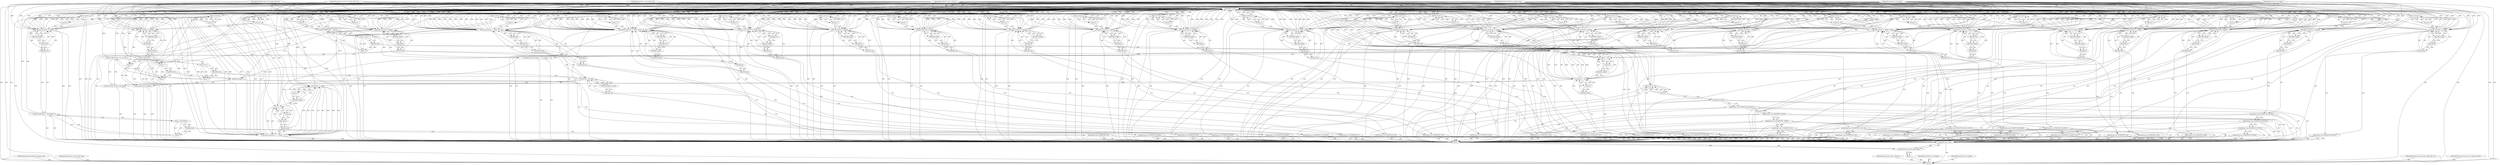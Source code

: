 digraph "0_tcpdump_1dcd10aceabbc03bf571ea32b892c522cbe923de_1" {
"1000350" [label="(MethodReturn,RET)"];
"1000102" [label="(MethodParameterIn,netdissect_options *ndo)"];
"1000549" [label="(MethodParameterOut,netdissect_options *ndo)"];
"1000119" [label="(Literal,1)"];
"1000118" [label="(Return,return (1);)"];
"1000294" [label="(JumpTarget,case ETHERTYPE_TIPC:)"];
"1000296" [label="(Identifier,ndo)"];
"1000297" [label="(Identifier,p)"];
"1000295" [label="(Call,tipc_print(ndo, p, length, caplen))"];
"1000298" [label="(Identifier,length)"];
"1000299" [label="(Identifier,caplen)"];
"1000301" [label="(Literal,1)"];
"1000300" [label="(Return,return (1);)"];
"1000302" [label="(JumpTarget,case ETHERTYPE_MS_NLB_HB:)"];
"1000304" [label="(Identifier,ndo)"];
"1000305" [label="(Identifier,p)"];
"1000303" [label="(Call,msnlb_print(ndo, p))"];
"1000307" [label="(Literal,1)"];
"1000306" [label="(Return,return (1);)"];
"1000308" [label="(JumpTarget,case ETHERTYPE_GEONET_OLD:)"];
"1000309" [label="(JumpTarget,case ETHERTYPE_GEONET:)"];
"1000310" [label="(Call,geonet_print(ndo, p, length, src))"];
"1000311" [label="(Identifier,ndo)"];
"1000312" [label="(Identifier,p)"];
"1000313" [label="(Identifier,length)"];
"1000314" [label="(Identifier,src)"];
"1000315" [label="(Return,return (1);)"];
"1000316" [label="(Literal,1)"];
"1000317" [label="(JumpTarget,case ETHERTYPE_CALM_FAST:)"];
"1000318" [label="(Call,calm_fast_print(ndo, p, length, src))"];
"1000319" [label="(Identifier,ndo)"];
"1000320" [label="(Identifier,p)"];
"1000321" [label="(Identifier,length)"];
"1000322" [label="(Identifier,src)"];
"1000323" [label="(Return,return (1);)"];
"1000324" [label="(Literal,1)"];
"1000325" [label="(JumpTarget,case ETHERTYPE_AOE:)"];
"1000327" [label="(Identifier,ndo)"];
"1000328" [label="(Identifier,p)"];
"1000326" [label="(Call,aoe_print(ndo, p, length))"];
"1000329" [label="(Identifier,length)"];
"1000331" [label="(Literal,1)"];
"1000330" [label="(Return,return (1);)"];
"1000120" [label="(JumpTarget,case ETHERTYPE_IPV6:)"];
"1000332" [label="(JumpTarget,case ETHERTYPE_MEDSA:)"];
"1000334" [label="(Identifier,ndo)"];
"1000335" [label="(Identifier,p)"];
"1000333" [label="(Call,medsa_print(ndo, p, length, caplen, src, dst))"];
"1000336" [label="(Identifier,length)"];
"1000337" [label="(Identifier,caplen)"];
"1000338" [label="(Identifier,src)"];
"1000339" [label="(Identifier,dst)"];
"1000341" [label="(Literal,1)"];
"1000340" [label="(Return,return (1);)"];
"1000342" [label="(JumpTarget,case ETHERTYPE_LAT:)"];
"1000343" [label="(JumpTarget,case ETHERTYPE_SCA:)"];
"1000344" [label="(JumpTarget,case ETHERTYPE_MOPRC:)"];
"1000345" [label="(JumpTarget,case ETHERTYPE_MOPDL:)"];
"1000346" [label="(JumpTarget,case ETHERTYPE_IEEE1905_1:)"];
"1000122" [label="(Identifier,ndo)"];
"1000123" [label="(Identifier,p)"];
"1000121" [label="(Call,ip6_print(ndo, p, length))"];
"1000124" [label="(Identifier,length)"];
"1000347" [label="(JumpTarget,default:)"];
"1000349" [label="(Literal,0)"];
"1000348" [label="(Return,return (0);)"];
"1000126" [label="(Literal,1)"];
"1000125" [label="(Return,return (1);)"];
"1000127" [label="(JumpTarget,case ETHERTYPE_ARP:)"];
"1000128" [label="(JumpTarget,case ETHERTYPE_REVARP:)"];
"1000130" [label="(Identifier,ndo)"];
"1000131" [label="(Identifier,p)"];
"1000132" [label="(Identifier,length)"];
"1000133" [label="(Identifier,caplen)"];
"1000129" [label="(Call,arp_print(ndo, p, length, caplen))"];
"1000135" [label="(Literal,1)"];
"1000134" [label="(Return,return (1);)"];
"1000103" [label="(MethodParameterIn,u_short ether_type)"];
"1000550" [label="(MethodParameterOut,u_short ether_type)"];
"1000104" [label="(MethodParameterIn,const u_char *p)"];
"1000551" [label="(MethodParameterOut,const u_char *p)"];
"1000136" [label="(JumpTarget,case ETHERTYPE_DN:)"];
"1000138" [label="(Identifier,ndo)"];
"1000137" [label="(Call,decnet_print(ndo, p, length, caplen))"];
"1000139" [label="(Identifier,p)"];
"1000140" [label="(Identifier,length)"];
"1000141" [label="(Identifier,caplen)"];
"1000143" [label="(Literal,1)"];
"1000142" [label="(Return,return (1);)"];
"1000144" [label="(JumpTarget,case ETHERTYPE_ATALK:)"];
"1000148" [label="(FieldIdentifier,ndo_vflag)"];
"1000145" [label="(ControlStructure,if (ndo->ndo_vflag))"];
"1000146" [label="(Call,ndo->ndo_vflag)"];
"1000147" [label="(Identifier,ndo)"];
"1000150" [label="(Block,)"];
"1000151" [label="(Identifier,ndo)"];
"1000152" [label="(Literal,\"et1 \")"];
"1000149" [label="(Call,ND_PRINT((ndo, \"et1 \")))"];
"1000154" [label="(Identifier,ndo)"];
"1000155" [label="(Identifier,p)"];
"1000153" [label="(Call,atalk_print(ndo, p, length))"];
"1000156" [label="(Identifier,length)"];
"1000158" [label="(Literal,1)"];
"1000157" [label="(Return,return (1);)"];
"1000105" [label="(MethodParameterIn,u_int length)"];
"1000552" [label="(MethodParameterOut,u_int length)"];
"1000106" [label="(MethodParameterIn,u_int caplen)"];
"1000553" [label="(MethodParameterOut,u_int caplen)"];
"1000159" [label="(JumpTarget,case ETHERTYPE_AARP:)"];
"1000161" [label="(Identifier,ndo)"];
"1000162" [label="(Identifier,p)"];
"1000160" [label="(Call,aarp_print(ndo, p, length))"];
"1000163" [label="(Identifier,length)"];
"1000165" [label="(Literal,1)"];
"1000164" [label="(Return,return (1);)"];
"1000166" [label="(JumpTarget,case ETHERTYPE_IPX:)"];
"1000168" [label="(Block,)"];
"1000169" [label="(Identifier,ndo)"];
"1000170" [label="(Literal,\"(NOV-ETHII) \")"];
"1000167" [label="(Call,ND_PRINT((ndo, \"(NOV-ETHII) \")))"];
"1000172" [label="(Identifier,ndo)"];
"1000173" [label="(Identifier,p)"];
"1000171" [label="(Call,ipx_print(ndo, p, length))"];
"1000174" [label="(Identifier,length)"];
"1000176" [label="(Literal,1)"];
"1000175" [label="(Return,return (1);)"];
"1000107" [label="(MethodParameterIn,const struct lladdr_info *src)"];
"1000554" [label="(MethodParameterOut,const struct lladdr_info *src)"];
"1000108" [label="(MethodParameterIn,const struct lladdr_info *dst)"];
"1000555" [label="(MethodParameterOut,const struct lladdr_info *dst)"];
"1000177" [label="(JumpTarget,case ETHERTYPE_ISO:)"];
"1000182" [label="(Literal,0)"];
"1000178" [label="(ControlStructure,if (length == 0 || caplen == 0))"];
"1000183" [label="(Call,caplen == 0)"];
"1000184" [label="(Identifier,caplen)"];
"1000185" [label="(Literal,0)"];
"1000186" [label="(Block,)"];
"1000179" [label="(Call,length == 0 || caplen == 0)"];
"1000180" [label="(Call,length == 0)"];
"1000181" [label="(Identifier,length)"];
"1000188" [label="(Block,)"];
"1000189" [label="(Identifier,ndo)"];
"1000190" [label="(Literal,\" [|osi]\")"];
"1000187" [label="(Call,ND_PRINT((ndo, \" [|osi]\")))"];
"1000192" [label="(Literal,1)"];
"1000191" [label="(Return,return (1);)"];
"1000194" [label="(Identifier,ndo)"];
"1000193" [label="(Call,isoclns_print(ndo, p + 1, length - 1))"];
"1000195" [label="(Call,p + 1)"];
"1000196" [label="(Identifier,p)"];
"1000197" [label="(Literal,1)"];
"1000198" [label="(Call,length - 1)"];
"1000199" [label="(Identifier,length)"];
"1000200" [label="(Literal,1)"];
"1000202" [label="(Literal,1)"];
"1000201" [label="(Return,return(1);)"];
"1000203" [label="(JumpTarget,case ETHERTYPE_PPPOED:)"];
"1000204" [label="(JumpTarget,case ETHERTYPE_PPPOES:)"];
"1000109" [label="(Block,)"];
"1000205" [label="(JumpTarget,case ETHERTYPE_PPPOED2:)"];
"1000206" [label="(JumpTarget,case ETHERTYPE_PPPOES2:)"];
"1000208" [label="(Identifier,ndo)"];
"1000209" [label="(Identifier,p)"];
"1000207" [label="(Call,pppoe_print(ndo, p, length))"];
"1000210" [label="(Identifier,length)"];
"1000212" [label="(Literal,1)"];
"1000211" [label="(Return,return (1);)"];
"1000213" [label="(JumpTarget,case ETHERTYPE_EAPOL:)"];
"1000215" [label="(Identifier,ndo)"];
"1000216" [label="(Identifier,p)"];
"1000217" [label="(Identifier,length)"];
"1000214" [label="(Call,eap_print(ndo, p, length))"];
"1000219" [label="(Literal,1)"];
"1000218" [label="(Return,return (1);)"];
"1000220" [label="(JumpTarget,case ETHERTYPE_RRCP:)"];
"1000110" [label="(ControlStructure,switch (ether_type))"];
"1000112" [label="(Block,)"];
"1000111" [label="(Identifier,ether_type)"];
"1000222" [label="(Identifier,ndo)"];
"1000223" [label="(Identifier,p)"];
"1000224" [label="(Identifier,length)"];
"1000225" [label="(Identifier,src)"];
"1000226" [label="(Identifier,dst)"];
"1000221" [label="(Call,rrcp_print(ndo, p, length, src, dst))"];
"1000228" [label="(Literal,1)"];
"1000227" [label="(Return,return (1);)"];
"1000229" [label="(JumpTarget,case ETHERTYPE_PPP:)"];
"1000232" [label="(Block,)"];
"1000230" [label="(ControlStructure,if (length))"];
"1000231" [label="(Identifier,length)"];
"1000234" [label="(Block,)"];
"1000235" [label="(Identifier,ndo)"];
"1000236" [label="(Literal,\": \")"];
"1000233" [label="(Call,ND_PRINT((ndo, \": \")))"];
"1000238" [label="(Identifier,ndo)"];
"1000239" [label="(Identifier,p)"];
"1000240" [label="(Identifier,length)"];
"1000237" [label="(Call,ppp_print(ndo, p, length))"];
"1000242" [label="(Literal,1)"];
"1000241" [label="(Return,return (1);)"];
"1000243" [label="(JumpTarget,case ETHERTYPE_MPCP:)"];
"1000245" [label="(Identifier,ndo)"];
"1000246" [label="(Identifier,p)"];
"1000247" [label="(Identifier,length)"];
"1000244" [label="(Call,mpcp_print(ndo, p, length))"];
"1000249" [label="(Literal,1)"];
"1000248" [label="(Return,return (1);)"];
"1000250" [label="(JumpTarget,case ETHERTYPE_SLOW:)"];
"1000252" [label="(Identifier,ndo)"];
"1000253" [label="(Identifier,p)"];
"1000254" [label="(Identifier,length)"];
"1000251" [label="(Call,slow_print(ndo, p, length))"];
"1000256" [label="(Literal,1)"];
"1000255" [label="(Return,return (1);)"];
"1000257" [label="(JumpTarget,case ETHERTYPE_CFM:)"];
"1000258" [label="(JumpTarget,case ETHERTYPE_CFM_OLD:)"];
"1000113" [label="(JumpTarget,case ETHERTYPE_IP:)"];
"1000260" [label="(Identifier,ndo)"];
"1000261" [label="(Identifier,p)"];
"1000259" [label="(Call,cfm_print(ndo, p, length))"];
"1000262" [label="(Identifier,length)"];
"1000264" [label="(Literal,1)"];
"1000263" [label="(Return,return (1);)"];
"1000265" [label="(JumpTarget,case ETHERTYPE_LLDP:)"];
"1000267" [label="(Identifier,ndo)"];
"1000268" [label="(Identifier,p)"];
"1000266" [label="(Call,lldp_print(ndo, p, length))"];
"1000269" [label="(Identifier,length)"];
"1000271" [label="(Literal,1)"];
"1000270" [label="(Return,return (1);)"];
"1000272" [label="(JumpTarget,case ETHERTYPE_NSH:)"];
"1000273" [label="(Call,nsh_print(ndo, p, length))"];
"1000274" [label="(Identifier,ndo)"];
"1000275" [label="(Identifier,p)"];
"1000276" [label="(Identifier,length)"];
"1000277" [label="(Return,return (1);)"];
"1000278" [label="(Literal,1)"];
"1000115" [label="(Identifier,ndo)"];
"1000116" [label="(Identifier,p)"];
"1000117" [label="(Identifier,length)"];
"1000114" [label="(Call,ip_print(ndo, p, length))"];
"1000279" [label="(JumpTarget,case ETHERTYPE_LOOPBACK:)"];
"1000281" [label="(Identifier,ndo)"];
"1000280" [label="(Call,loopback_print(ndo, p, length))"];
"1000282" [label="(Identifier,p)"];
"1000283" [label="(Identifier,length)"];
"1000284" [label="(Return,return (1);)"];
"1000285" [label="(Literal,1)"];
"1000286" [label="(JumpTarget,case ETHERTYPE_MPLS:)"];
"1000287" [label="(JumpTarget,case ETHERTYPE_MPLS_MULTI:)"];
"1000289" [label="(Identifier,ndo)"];
"1000290" [label="(Identifier,p)"];
"1000288" [label="(Call,mpls_print(ndo, p, length))"];
"1000291" [label="(Identifier,length)"];
"1000293" [label="(Literal,1)"];
"1000292" [label="(Return,return (1);)"];
"1000350" -> "1000101"  [label="AST: "];
"1000350" -> "1000118"  [label="CFG: "];
"1000350" -> "1000125"  [label="CFG: "];
"1000350" -> "1000134"  [label="CFG: "];
"1000350" -> "1000142"  [label="CFG: "];
"1000350" -> "1000157"  [label="CFG: "];
"1000350" -> "1000164"  [label="CFG: "];
"1000350" -> "1000175"  [label="CFG: "];
"1000350" -> "1000191"  [label="CFG: "];
"1000350" -> "1000201"  [label="CFG: "];
"1000350" -> "1000211"  [label="CFG: "];
"1000350" -> "1000218"  [label="CFG: "];
"1000350" -> "1000227"  [label="CFG: "];
"1000350" -> "1000241"  [label="CFG: "];
"1000350" -> "1000248"  [label="CFG: "];
"1000350" -> "1000255"  [label="CFG: "];
"1000350" -> "1000263"  [label="CFG: "];
"1000350" -> "1000270"  [label="CFG: "];
"1000350" -> "1000277"  [label="CFG: "];
"1000350" -> "1000284"  [label="CFG: "];
"1000350" -> "1000292"  [label="CFG: "];
"1000350" -> "1000300"  [label="CFG: "];
"1000350" -> "1000306"  [label="CFG: "];
"1000350" -> "1000315"  [label="CFG: "];
"1000350" -> "1000323"  [label="CFG: "];
"1000350" -> "1000330"  [label="CFG: "];
"1000350" -> "1000340"  [label="CFG: "];
"1000350" -> "1000348"  [label="CFG: "];
"1000259" -> "1000350"  [label="DDG: "];
"1000259" -> "1000350"  [label="DDG: "];
"1000259" -> "1000350"  [label="DDG: "];
"1000259" -> "1000350"  [label="DDG: "];
"1000326" -> "1000350"  [label="DDG: "];
"1000326" -> "1000350"  [label="DDG: "];
"1000326" -> "1000350"  [label="DDG: "];
"1000326" -> "1000350"  [label="DDG: "];
"1000310" -> "1000350"  [label="DDG: "];
"1000310" -> "1000350"  [label="DDG: "];
"1000310" -> "1000350"  [label="DDG: "];
"1000310" -> "1000350"  [label="DDG: "];
"1000310" -> "1000350"  [label="DDG: "];
"1000114" -> "1000350"  [label="DDG: "];
"1000114" -> "1000350"  [label="DDG: "];
"1000114" -> "1000350"  [label="DDG: "];
"1000114" -> "1000350"  [label="DDG: "];
"1000333" -> "1000350"  [label="DDG: "];
"1000333" -> "1000350"  [label="DDG: "];
"1000333" -> "1000350"  [label="DDG: "];
"1000333" -> "1000350"  [label="DDG: "];
"1000333" -> "1000350"  [label="DDG: "];
"1000333" -> "1000350"  [label="DDG: "];
"1000333" -> "1000350"  [label="DDG: "];
"1000129" -> "1000350"  [label="DDG: "];
"1000129" -> "1000350"  [label="DDG: "];
"1000129" -> "1000350"  [label="DDG: "];
"1000129" -> "1000350"  [label="DDG: "];
"1000129" -> "1000350"  [label="DDG: "];
"1000288" -> "1000350"  [label="DDG: "];
"1000288" -> "1000350"  [label="DDG: "];
"1000288" -> "1000350"  [label="DDG: "];
"1000288" -> "1000350"  [label="DDG: "];
"1000295" -> "1000350"  [label="DDG: "];
"1000295" -> "1000350"  [label="DDG: "];
"1000295" -> "1000350"  [label="DDG: "];
"1000295" -> "1000350"  [label="DDG: "];
"1000295" -> "1000350"  [label="DDG: "];
"1000171" -> "1000350"  [label="DDG: "];
"1000171" -> "1000350"  [label="DDG: "];
"1000171" -> "1000350"  [label="DDG: "];
"1000171" -> "1000350"  [label="DDG: "];
"1000187" -> "1000350"  [label="DDG: "];
"1000221" -> "1000350"  [label="DDG: "];
"1000221" -> "1000350"  [label="DDG: "];
"1000221" -> "1000350"  [label="DDG: "];
"1000221" -> "1000350"  [label="DDG: "];
"1000221" -> "1000350"  [label="DDG: "];
"1000221" -> "1000350"  [label="DDG: "];
"1000251" -> "1000350"  [label="DDG: "];
"1000251" -> "1000350"  [label="DDG: "];
"1000251" -> "1000350"  [label="DDG: "];
"1000251" -> "1000350"  [label="DDG: "];
"1000193" -> "1000350"  [label="DDG: "];
"1000193" -> "1000350"  [label="DDG: "];
"1000193" -> "1000350"  [label="DDG: "];
"1000193" -> "1000350"  [label="DDG: "];
"1000108" -> "1000350"  [label="DDG: "];
"1000237" -> "1000350"  [label="DDG: "];
"1000237" -> "1000350"  [label="DDG: "];
"1000237" -> "1000350"  [label="DDG: "];
"1000237" -> "1000350"  [label="DDG: "];
"1000207" -> "1000350"  [label="DDG: "];
"1000207" -> "1000350"  [label="DDG: "];
"1000207" -> "1000350"  [label="DDG: "];
"1000207" -> "1000350"  [label="DDG: "];
"1000280" -> "1000350"  [label="DDG: "];
"1000280" -> "1000350"  [label="DDG: "];
"1000280" -> "1000350"  [label="DDG: "];
"1000280" -> "1000350"  [label="DDG: "];
"1000107" -> "1000350"  [label="DDG: "];
"1000233" -> "1000350"  [label="DDG: "];
"1000273" -> "1000350"  [label="DDG: "];
"1000273" -> "1000350"  [label="DDG: "];
"1000273" -> "1000350"  [label="DDG: "];
"1000273" -> "1000350"  [label="DDG: "];
"1000303" -> "1000350"  [label="DDG: "];
"1000303" -> "1000350"  [label="DDG: "];
"1000303" -> "1000350"  [label="DDG: "];
"1000318" -> "1000350"  [label="DDG: "];
"1000318" -> "1000350"  [label="DDG: "];
"1000318" -> "1000350"  [label="DDG: "];
"1000318" -> "1000350"  [label="DDG: "];
"1000318" -> "1000350"  [label="DDG: "];
"1000214" -> "1000350"  [label="DDG: "];
"1000214" -> "1000350"  [label="DDG: "];
"1000214" -> "1000350"  [label="DDG: "];
"1000214" -> "1000350"  [label="DDG: "];
"1000179" -> "1000350"  [label="DDG: "];
"1000179" -> "1000350"  [label="DDG: "];
"1000179" -> "1000350"  [label="DDG: "];
"1000104" -> "1000350"  [label="DDG: "];
"1000105" -> "1000350"  [label="DDG: "];
"1000160" -> "1000350"  [label="DDG: "];
"1000160" -> "1000350"  [label="DDG: "];
"1000160" -> "1000350"  [label="DDG: "];
"1000160" -> "1000350"  [label="DDG: "];
"1000121" -> "1000350"  [label="DDG: "];
"1000121" -> "1000350"  [label="DDG: "];
"1000121" -> "1000350"  [label="DDG: "];
"1000121" -> "1000350"  [label="DDG: "];
"1000137" -> "1000350"  [label="DDG: "];
"1000137" -> "1000350"  [label="DDG: "];
"1000137" -> "1000350"  [label="DDG: "];
"1000137" -> "1000350"  [label="DDG: "];
"1000137" -> "1000350"  [label="DDG: "];
"1000266" -> "1000350"  [label="DDG: "];
"1000266" -> "1000350"  [label="DDG: "];
"1000266" -> "1000350"  [label="DDG: "];
"1000266" -> "1000350"  [label="DDG: "];
"1000183" -> "1000350"  [label="DDG: "];
"1000153" -> "1000350"  [label="DDG: "];
"1000153" -> "1000350"  [label="DDG: "];
"1000153" -> "1000350"  [label="DDG: "];
"1000153" -> "1000350"  [label="DDG: "];
"1000103" -> "1000350"  [label="DDG: "];
"1000167" -> "1000350"  [label="DDG: "];
"1000180" -> "1000350"  [label="DDG: "];
"1000149" -> "1000350"  [label="DDG: "];
"1000102" -> "1000350"  [label="DDG: "];
"1000198" -> "1000350"  [label="DDG: "];
"1000244" -> "1000350"  [label="DDG: "];
"1000244" -> "1000350"  [label="DDG: "];
"1000244" -> "1000350"  [label="DDG: "];
"1000244" -> "1000350"  [label="DDG: "];
"1000195" -> "1000350"  [label="DDG: "];
"1000106" -> "1000350"  [label="DDG: "];
"1000248" -> "1000350"  [label="DDG: "];
"1000201" -> "1000350"  [label="DDG: "];
"1000142" -> "1000350"  [label="DDG: "];
"1000218" -> "1000350"  [label="DDG: "];
"1000191" -> "1000350"  [label="DDG: "];
"1000255" -> "1000350"  [label="DDG: "];
"1000125" -> "1000350"  [label="DDG: "];
"1000340" -> "1000350"  [label="DDG: "];
"1000118" -> "1000350"  [label="DDG: "];
"1000330" -> "1000350"  [label="DDG: "];
"1000241" -> "1000350"  [label="DDG: "];
"1000211" -> "1000350"  [label="DDG: "];
"1000263" -> "1000350"  [label="DDG: "];
"1000175" -> "1000350"  [label="DDG: "];
"1000227" -> "1000350"  [label="DDG: "];
"1000348" -> "1000350"  [label="DDG: "];
"1000284" -> "1000350"  [label="DDG: "];
"1000164" -> "1000350"  [label="DDG: "];
"1000306" -> "1000350"  [label="DDG: "];
"1000292" -> "1000350"  [label="DDG: "];
"1000157" -> "1000350"  [label="DDG: "];
"1000323" -> "1000350"  [label="DDG: "];
"1000270" -> "1000350"  [label="DDG: "];
"1000277" -> "1000350"  [label="DDG: "];
"1000315" -> "1000350"  [label="DDG: "];
"1000134" -> "1000350"  [label="DDG: "];
"1000300" -> "1000350"  [label="DDG: "];
"1000102" -> "1000101"  [label="AST: "];
"1000102" -> "1000350"  [label="DDG: "];
"1000102" -> "1000114"  [label="DDG: "];
"1000102" -> "1000121"  [label="DDG: "];
"1000102" -> "1000129"  [label="DDG: "];
"1000102" -> "1000137"  [label="DDG: "];
"1000102" -> "1000153"  [label="DDG: "];
"1000102" -> "1000160"  [label="DDG: "];
"1000102" -> "1000171"  [label="DDG: "];
"1000102" -> "1000193"  [label="DDG: "];
"1000102" -> "1000207"  [label="DDG: "];
"1000102" -> "1000214"  [label="DDG: "];
"1000102" -> "1000221"  [label="DDG: "];
"1000102" -> "1000237"  [label="DDG: "];
"1000102" -> "1000244"  [label="DDG: "];
"1000102" -> "1000251"  [label="DDG: "];
"1000102" -> "1000259"  [label="DDG: "];
"1000102" -> "1000266"  [label="DDG: "];
"1000102" -> "1000273"  [label="DDG: "];
"1000102" -> "1000280"  [label="DDG: "];
"1000102" -> "1000288"  [label="DDG: "];
"1000102" -> "1000295"  [label="DDG: "];
"1000102" -> "1000303"  [label="DDG: "];
"1000102" -> "1000310"  [label="DDG: "];
"1000102" -> "1000318"  [label="DDG: "];
"1000102" -> "1000326"  [label="DDG: "];
"1000102" -> "1000333"  [label="DDG: "];
"1000549" -> "1000101"  [label="AST: "];
"1000119" -> "1000118"  [label="AST: "];
"1000119" -> "1000114"  [label="CFG: "];
"1000118" -> "1000119"  [label="CFG: "];
"1000119" -> "1000118"  [label="DDG: "];
"1000118" -> "1000112"  [label="AST: "];
"1000118" -> "1000119"  [label="CFG: "];
"1000119" -> "1000118"  [label="AST: "];
"1000350" -> "1000118"  [label="CFG: "];
"1000118" -> "1000350"  [label="DDG: "];
"1000119" -> "1000118"  [label="DDG: "];
"1000294" -> "1000112"  [label="AST: "];
"1000294" -> "1000111"  [label="CFG: "];
"1000296" -> "1000294"  [label="CFG: "];
"1000296" -> "1000295"  [label="AST: "];
"1000296" -> "1000294"  [label="CFG: "];
"1000297" -> "1000296"  [label="CFG: "];
"1000297" -> "1000295"  [label="AST: "];
"1000297" -> "1000296"  [label="CFG: "];
"1000298" -> "1000297"  [label="CFG: "];
"1000295" -> "1000112"  [label="AST: "];
"1000295" -> "1000299"  [label="CFG: "];
"1000296" -> "1000295"  [label="AST: "];
"1000297" -> "1000295"  [label="AST: "];
"1000298" -> "1000295"  [label="AST: "];
"1000299" -> "1000295"  [label="AST: "];
"1000301" -> "1000295"  [label="CFG: "];
"1000295" -> "1000350"  [label="DDG: "];
"1000295" -> "1000350"  [label="DDG: "];
"1000295" -> "1000350"  [label="DDG: "];
"1000295" -> "1000350"  [label="DDG: "];
"1000295" -> "1000350"  [label="DDG: "];
"1000102" -> "1000295"  [label="DDG: "];
"1000104" -> "1000295"  [label="DDG: "];
"1000105" -> "1000295"  [label="DDG: "];
"1000106" -> "1000295"  [label="DDG: "];
"1000298" -> "1000295"  [label="AST: "];
"1000298" -> "1000297"  [label="CFG: "];
"1000299" -> "1000298"  [label="CFG: "];
"1000299" -> "1000295"  [label="AST: "];
"1000299" -> "1000298"  [label="CFG: "];
"1000295" -> "1000299"  [label="CFG: "];
"1000301" -> "1000300"  [label="AST: "];
"1000301" -> "1000295"  [label="CFG: "];
"1000300" -> "1000301"  [label="CFG: "];
"1000301" -> "1000300"  [label="DDG: "];
"1000300" -> "1000112"  [label="AST: "];
"1000300" -> "1000301"  [label="CFG: "];
"1000301" -> "1000300"  [label="AST: "];
"1000350" -> "1000300"  [label="CFG: "];
"1000300" -> "1000350"  [label="DDG: "];
"1000301" -> "1000300"  [label="DDG: "];
"1000302" -> "1000112"  [label="AST: "];
"1000302" -> "1000111"  [label="CFG: "];
"1000304" -> "1000302"  [label="CFG: "];
"1000304" -> "1000303"  [label="AST: "];
"1000304" -> "1000302"  [label="CFG: "];
"1000305" -> "1000304"  [label="CFG: "];
"1000305" -> "1000303"  [label="AST: "];
"1000305" -> "1000304"  [label="CFG: "];
"1000303" -> "1000305"  [label="CFG: "];
"1000303" -> "1000112"  [label="AST: "];
"1000303" -> "1000305"  [label="CFG: "];
"1000304" -> "1000303"  [label="AST: "];
"1000305" -> "1000303"  [label="AST: "];
"1000307" -> "1000303"  [label="CFG: "];
"1000303" -> "1000350"  [label="DDG: "];
"1000303" -> "1000350"  [label="DDG: "];
"1000303" -> "1000350"  [label="DDG: "];
"1000102" -> "1000303"  [label="DDG: "];
"1000104" -> "1000303"  [label="DDG: "];
"1000307" -> "1000306"  [label="AST: "];
"1000307" -> "1000303"  [label="CFG: "];
"1000306" -> "1000307"  [label="CFG: "];
"1000307" -> "1000306"  [label="DDG: "];
"1000306" -> "1000112"  [label="AST: "];
"1000306" -> "1000307"  [label="CFG: "];
"1000307" -> "1000306"  [label="AST: "];
"1000350" -> "1000306"  [label="CFG: "];
"1000306" -> "1000350"  [label="DDG: "];
"1000307" -> "1000306"  [label="DDG: "];
"1000308" -> "1000112"  [label="AST: "];
"1000308" -> "1000111"  [label="CFG: "];
"1000309" -> "1000308"  [label="CFG: "];
"1000309" -> "1000112"  [label="AST: "];
"1000309" -> "1000111"  [label="CFG: "];
"1000309" -> "1000308"  [label="CFG: "];
"1000311" -> "1000309"  [label="CFG: "];
"1000310" -> "1000112"  [label="AST: "];
"1000310" -> "1000314"  [label="CFG: "];
"1000311" -> "1000310"  [label="AST: "];
"1000312" -> "1000310"  [label="AST: "];
"1000313" -> "1000310"  [label="AST: "];
"1000314" -> "1000310"  [label="AST: "];
"1000316" -> "1000310"  [label="CFG: "];
"1000310" -> "1000350"  [label="DDG: "];
"1000310" -> "1000350"  [label="DDG: "];
"1000310" -> "1000350"  [label="DDG: "];
"1000310" -> "1000350"  [label="DDG: "];
"1000310" -> "1000350"  [label="DDG: "];
"1000102" -> "1000310"  [label="DDG: "];
"1000104" -> "1000310"  [label="DDG: "];
"1000105" -> "1000310"  [label="DDG: "];
"1000107" -> "1000310"  [label="DDG: "];
"1000311" -> "1000310"  [label="AST: "];
"1000311" -> "1000309"  [label="CFG: "];
"1000312" -> "1000311"  [label="CFG: "];
"1000312" -> "1000310"  [label="AST: "];
"1000312" -> "1000311"  [label="CFG: "];
"1000313" -> "1000312"  [label="CFG: "];
"1000313" -> "1000310"  [label="AST: "];
"1000313" -> "1000312"  [label="CFG: "];
"1000314" -> "1000313"  [label="CFG: "];
"1000314" -> "1000310"  [label="AST: "];
"1000314" -> "1000313"  [label="CFG: "];
"1000310" -> "1000314"  [label="CFG: "];
"1000315" -> "1000112"  [label="AST: "];
"1000315" -> "1000316"  [label="CFG: "];
"1000316" -> "1000315"  [label="AST: "];
"1000350" -> "1000315"  [label="CFG: "];
"1000315" -> "1000350"  [label="DDG: "];
"1000316" -> "1000315"  [label="DDG: "];
"1000316" -> "1000315"  [label="AST: "];
"1000316" -> "1000310"  [label="CFG: "];
"1000315" -> "1000316"  [label="CFG: "];
"1000316" -> "1000315"  [label="DDG: "];
"1000317" -> "1000112"  [label="AST: "];
"1000317" -> "1000111"  [label="CFG: "];
"1000319" -> "1000317"  [label="CFG: "];
"1000318" -> "1000112"  [label="AST: "];
"1000318" -> "1000322"  [label="CFG: "];
"1000319" -> "1000318"  [label="AST: "];
"1000320" -> "1000318"  [label="AST: "];
"1000321" -> "1000318"  [label="AST: "];
"1000322" -> "1000318"  [label="AST: "];
"1000324" -> "1000318"  [label="CFG: "];
"1000318" -> "1000350"  [label="DDG: "];
"1000318" -> "1000350"  [label="DDG: "];
"1000318" -> "1000350"  [label="DDG: "];
"1000318" -> "1000350"  [label="DDG: "];
"1000318" -> "1000350"  [label="DDG: "];
"1000102" -> "1000318"  [label="DDG: "];
"1000104" -> "1000318"  [label="DDG: "];
"1000105" -> "1000318"  [label="DDG: "];
"1000107" -> "1000318"  [label="DDG: "];
"1000319" -> "1000318"  [label="AST: "];
"1000319" -> "1000317"  [label="CFG: "];
"1000320" -> "1000319"  [label="CFG: "];
"1000320" -> "1000318"  [label="AST: "];
"1000320" -> "1000319"  [label="CFG: "];
"1000321" -> "1000320"  [label="CFG: "];
"1000321" -> "1000318"  [label="AST: "];
"1000321" -> "1000320"  [label="CFG: "];
"1000322" -> "1000321"  [label="CFG: "];
"1000322" -> "1000318"  [label="AST: "];
"1000322" -> "1000321"  [label="CFG: "];
"1000318" -> "1000322"  [label="CFG: "];
"1000323" -> "1000112"  [label="AST: "];
"1000323" -> "1000324"  [label="CFG: "];
"1000324" -> "1000323"  [label="AST: "];
"1000350" -> "1000323"  [label="CFG: "];
"1000323" -> "1000350"  [label="DDG: "];
"1000324" -> "1000323"  [label="DDG: "];
"1000324" -> "1000323"  [label="AST: "];
"1000324" -> "1000318"  [label="CFG: "];
"1000323" -> "1000324"  [label="CFG: "];
"1000324" -> "1000323"  [label="DDG: "];
"1000325" -> "1000112"  [label="AST: "];
"1000325" -> "1000111"  [label="CFG: "];
"1000327" -> "1000325"  [label="CFG: "];
"1000327" -> "1000326"  [label="AST: "];
"1000327" -> "1000325"  [label="CFG: "];
"1000328" -> "1000327"  [label="CFG: "];
"1000328" -> "1000326"  [label="AST: "];
"1000328" -> "1000327"  [label="CFG: "];
"1000329" -> "1000328"  [label="CFG: "];
"1000326" -> "1000112"  [label="AST: "];
"1000326" -> "1000329"  [label="CFG: "];
"1000327" -> "1000326"  [label="AST: "];
"1000328" -> "1000326"  [label="AST: "];
"1000329" -> "1000326"  [label="AST: "];
"1000331" -> "1000326"  [label="CFG: "];
"1000326" -> "1000350"  [label="DDG: "];
"1000326" -> "1000350"  [label="DDG: "];
"1000326" -> "1000350"  [label="DDG: "];
"1000326" -> "1000350"  [label="DDG: "];
"1000102" -> "1000326"  [label="DDG: "];
"1000104" -> "1000326"  [label="DDG: "];
"1000105" -> "1000326"  [label="DDG: "];
"1000329" -> "1000326"  [label="AST: "];
"1000329" -> "1000328"  [label="CFG: "];
"1000326" -> "1000329"  [label="CFG: "];
"1000331" -> "1000330"  [label="AST: "];
"1000331" -> "1000326"  [label="CFG: "];
"1000330" -> "1000331"  [label="CFG: "];
"1000331" -> "1000330"  [label="DDG: "];
"1000330" -> "1000112"  [label="AST: "];
"1000330" -> "1000331"  [label="CFG: "];
"1000331" -> "1000330"  [label="AST: "];
"1000350" -> "1000330"  [label="CFG: "];
"1000330" -> "1000350"  [label="DDG: "];
"1000331" -> "1000330"  [label="DDG: "];
"1000120" -> "1000112"  [label="AST: "];
"1000120" -> "1000111"  [label="CFG: "];
"1000122" -> "1000120"  [label="CFG: "];
"1000332" -> "1000112"  [label="AST: "];
"1000332" -> "1000111"  [label="CFG: "];
"1000334" -> "1000332"  [label="CFG: "];
"1000334" -> "1000333"  [label="AST: "];
"1000334" -> "1000332"  [label="CFG: "];
"1000335" -> "1000334"  [label="CFG: "];
"1000335" -> "1000333"  [label="AST: "];
"1000335" -> "1000334"  [label="CFG: "];
"1000336" -> "1000335"  [label="CFG: "];
"1000333" -> "1000112"  [label="AST: "];
"1000333" -> "1000339"  [label="CFG: "];
"1000334" -> "1000333"  [label="AST: "];
"1000335" -> "1000333"  [label="AST: "];
"1000336" -> "1000333"  [label="AST: "];
"1000337" -> "1000333"  [label="AST: "];
"1000338" -> "1000333"  [label="AST: "];
"1000339" -> "1000333"  [label="AST: "];
"1000341" -> "1000333"  [label="CFG: "];
"1000333" -> "1000350"  [label="DDG: "];
"1000333" -> "1000350"  [label="DDG: "];
"1000333" -> "1000350"  [label="DDG: "];
"1000333" -> "1000350"  [label="DDG: "];
"1000333" -> "1000350"  [label="DDG: "];
"1000333" -> "1000350"  [label="DDG: "];
"1000333" -> "1000350"  [label="DDG: "];
"1000102" -> "1000333"  [label="DDG: "];
"1000104" -> "1000333"  [label="DDG: "];
"1000105" -> "1000333"  [label="DDG: "];
"1000106" -> "1000333"  [label="DDG: "];
"1000107" -> "1000333"  [label="DDG: "];
"1000108" -> "1000333"  [label="DDG: "];
"1000336" -> "1000333"  [label="AST: "];
"1000336" -> "1000335"  [label="CFG: "];
"1000337" -> "1000336"  [label="CFG: "];
"1000337" -> "1000333"  [label="AST: "];
"1000337" -> "1000336"  [label="CFG: "];
"1000338" -> "1000337"  [label="CFG: "];
"1000338" -> "1000333"  [label="AST: "];
"1000338" -> "1000337"  [label="CFG: "];
"1000339" -> "1000338"  [label="CFG: "];
"1000339" -> "1000333"  [label="AST: "];
"1000339" -> "1000338"  [label="CFG: "];
"1000333" -> "1000339"  [label="CFG: "];
"1000341" -> "1000340"  [label="AST: "];
"1000341" -> "1000333"  [label="CFG: "];
"1000340" -> "1000341"  [label="CFG: "];
"1000341" -> "1000340"  [label="DDG: "];
"1000340" -> "1000112"  [label="AST: "];
"1000340" -> "1000341"  [label="CFG: "];
"1000341" -> "1000340"  [label="AST: "];
"1000350" -> "1000340"  [label="CFG: "];
"1000340" -> "1000350"  [label="DDG: "];
"1000341" -> "1000340"  [label="DDG: "];
"1000342" -> "1000112"  [label="AST: "];
"1000342" -> "1000111"  [label="CFG: "];
"1000343" -> "1000342"  [label="CFG: "];
"1000343" -> "1000112"  [label="AST: "];
"1000343" -> "1000111"  [label="CFG: "];
"1000343" -> "1000342"  [label="CFG: "];
"1000344" -> "1000343"  [label="CFG: "];
"1000344" -> "1000112"  [label="AST: "];
"1000344" -> "1000111"  [label="CFG: "];
"1000344" -> "1000343"  [label="CFG: "];
"1000345" -> "1000344"  [label="CFG: "];
"1000345" -> "1000112"  [label="AST: "];
"1000345" -> "1000111"  [label="CFG: "];
"1000345" -> "1000344"  [label="CFG: "];
"1000346" -> "1000345"  [label="CFG: "];
"1000346" -> "1000112"  [label="AST: "];
"1000346" -> "1000111"  [label="CFG: "];
"1000346" -> "1000345"  [label="CFG: "];
"1000347" -> "1000346"  [label="CFG: "];
"1000122" -> "1000121"  [label="AST: "];
"1000122" -> "1000120"  [label="CFG: "];
"1000123" -> "1000122"  [label="CFG: "];
"1000123" -> "1000121"  [label="AST: "];
"1000123" -> "1000122"  [label="CFG: "];
"1000124" -> "1000123"  [label="CFG: "];
"1000121" -> "1000112"  [label="AST: "];
"1000121" -> "1000124"  [label="CFG: "];
"1000122" -> "1000121"  [label="AST: "];
"1000123" -> "1000121"  [label="AST: "];
"1000124" -> "1000121"  [label="AST: "];
"1000126" -> "1000121"  [label="CFG: "];
"1000121" -> "1000350"  [label="DDG: "];
"1000121" -> "1000350"  [label="DDG: "];
"1000121" -> "1000350"  [label="DDG: "];
"1000121" -> "1000350"  [label="DDG: "];
"1000102" -> "1000121"  [label="DDG: "];
"1000104" -> "1000121"  [label="DDG: "];
"1000105" -> "1000121"  [label="DDG: "];
"1000124" -> "1000121"  [label="AST: "];
"1000124" -> "1000123"  [label="CFG: "];
"1000121" -> "1000124"  [label="CFG: "];
"1000347" -> "1000112"  [label="AST: "];
"1000347" -> "1000111"  [label="CFG: "];
"1000347" -> "1000346"  [label="CFG: "];
"1000349" -> "1000347"  [label="CFG: "];
"1000349" -> "1000348"  [label="AST: "];
"1000349" -> "1000347"  [label="CFG: "];
"1000348" -> "1000349"  [label="CFG: "];
"1000349" -> "1000348"  [label="DDG: "];
"1000348" -> "1000112"  [label="AST: "];
"1000348" -> "1000349"  [label="CFG: "];
"1000349" -> "1000348"  [label="AST: "];
"1000350" -> "1000348"  [label="CFG: "];
"1000348" -> "1000350"  [label="DDG: "];
"1000349" -> "1000348"  [label="DDG: "];
"1000126" -> "1000125"  [label="AST: "];
"1000126" -> "1000121"  [label="CFG: "];
"1000125" -> "1000126"  [label="CFG: "];
"1000126" -> "1000125"  [label="DDG: "];
"1000125" -> "1000112"  [label="AST: "];
"1000125" -> "1000126"  [label="CFG: "];
"1000126" -> "1000125"  [label="AST: "];
"1000350" -> "1000125"  [label="CFG: "];
"1000125" -> "1000350"  [label="DDG: "];
"1000126" -> "1000125"  [label="DDG: "];
"1000127" -> "1000112"  [label="AST: "];
"1000127" -> "1000111"  [label="CFG: "];
"1000128" -> "1000127"  [label="CFG: "];
"1000128" -> "1000112"  [label="AST: "];
"1000128" -> "1000111"  [label="CFG: "];
"1000128" -> "1000127"  [label="CFG: "];
"1000130" -> "1000128"  [label="CFG: "];
"1000130" -> "1000129"  [label="AST: "];
"1000130" -> "1000128"  [label="CFG: "];
"1000131" -> "1000130"  [label="CFG: "];
"1000131" -> "1000129"  [label="AST: "];
"1000131" -> "1000130"  [label="CFG: "];
"1000132" -> "1000131"  [label="CFG: "];
"1000132" -> "1000129"  [label="AST: "];
"1000132" -> "1000131"  [label="CFG: "];
"1000133" -> "1000132"  [label="CFG: "];
"1000133" -> "1000129"  [label="AST: "];
"1000133" -> "1000132"  [label="CFG: "];
"1000129" -> "1000133"  [label="CFG: "];
"1000129" -> "1000112"  [label="AST: "];
"1000129" -> "1000133"  [label="CFG: "];
"1000130" -> "1000129"  [label="AST: "];
"1000131" -> "1000129"  [label="AST: "];
"1000132" -> "1000129"  [label="AST: "];
"1000133" -> "1000129"  [label="AST: "];
"1000135" -> "1000129"  [label="CFG: "];
"1000129" -> "1000350"  [label="DDG: "];
"1000129" -> "1000350"  [label="DDG: "];
"1000129" -> "1000350"  [label="DDG: "];
"1000129" -> "1000350"  [label="DDG: "];
"1000129" -> "1000350"  [label="DDG: "];
"1000102" -> "1000129"  [label="DDG: "];
"1000104" -> "1000129"  [label="DDG: "];
"1000105" -> "1000129"  [label="DDG: "];
"1000106" -> "1000129"  [label="DDG: "];
"1000135" -> "1000134"  [label="AST: "];
"1000135" -> "1000129"  [label="CFG: "];
"1000134" -> "1000135"  [label="CFG: "];
"1000135" -> "1000134"  [label="DDG: "];
"1000134" -> "1000112"  [label="AST: "];
"1000134" -> "1000135"  [label="CFG: "];
"1000135" -> "1000134"  [label="AST: "];
"1000350" -> "1000134"  [label="CFG: "];
"1000134" -> "1000350"  [label="DDG: "];
"1000135" -> "1000134"  [label="DDG: "];
"1000103" -> "1000101"  [label="AST: "];
"1000103" -> "1000350"  [label="DDG: "];
"1000550" -> "1000101"  [label="AST: "];
"1000104" -> "1000101"  [label="AST: "];
"1000104" -> "1000350"  [label="DDG: "];
"1000104" -> "1000114"  [label="DDG: "];
"1000104" -> "1000121"  [label="DDG: "];
"1000104" -> "1000129"  [label="DDG: "];
"1000104" -> "1000137"  [label="DDG: "];
"1000104" -> "1000153"  [label="DDG: "];
"1000104" -> "1000160"  [label="DDG: "];
"1000104" -> "1000171"  [label="DDG: "];
"1000104" -> "1000193"  [label="DDG: "];
"1000104" -> "1000195"  [label="DDG: "];
"1000104" -> "1000207"  [label="DDG: "];
"1000104" -> "1000214"  [label="DDG: "];
"1000104" -> "1000221"  [label="DDG: "];
"1000104" -> "1000237"  [label="DDG: "];
"1000104" -> "1000244"  [label="DDG: "];
"1000104" -> "1000251"  [label="DDG: "];
"1000104" -> "1000259"  [label="DDG: "];
"1000104" -> "1000266"  [label="DDG: "];
"1000104" -> "1000273"  [label="DDG: "];
"1000104" -> "1000280"  [label="DDG: "];
"1000104" -> "1000288"  [label="DDG: "];
"1000104" -> "1000295"  [label="DDG: "];
"1000104" -> "1000303"  [label="DDG: "];
"1000104" -> "1000310"  [label="DDG: "];
"1000104" -> "1000318"  [label="DDG: "];
"1000104" -> "1000326"  [label="DDG: "];
"1000104" -> "1000333"  [label="DDG: "];
"1000551" -> "1000101"  [label="AST: "];
"1000136" -> "1000112"  [label="AST: "];
"1000136" -> "1000111"  [label="CFG: "];
"1000138" -> "1000136"  [label="CFG: "];
"1000138" -> "1000137"  [label="AST: "];
"1000138" -> "1000136"  [label="CFG: "];
"1000139" -> "1000138"  [label="CFG: "];
"1000137" -> "1000112"  [label="AST: "];
"1000137" -> "1000141"  [label="CFG: "];
"1000138" -> "1000137"  [label="AST: "];
"1000139" -> "1000137"  [label="AST: "];
"1000140" -> "1000137"  [label="AST: "];
"1000141" -> "1000137"  [label="AST: "];
"1000143" -> "1000137"  [label="CFG: "];
"1000137" -> "1000350"  [label="DDG: "];
"1000137" -> "1000350"  [label="DDG: "];
"1000137" -> "1000350"  [label="DDG: "];
"1000137" -> "1000350"  [label="DDG: "];
"1000137" -> "1000350"  [label="DDG: "];
"1000102" -> "1000137"  [label="DDG: "];
"1000104" -> "1000137"  [label="DDG: "];
"1000105" -> "1000137"  [label="DDG: "];
"1000106" -> "1000137"  [label="DDG: "];
"1000139" -> "1000137"  [label="AST: "];
"1000139" -> "1000138"  [label="CFG: "];
"1000140" -> "1000139"  [label="CFG: "];
"1000140" -> "1000137"  [label="AST: "];
"1000140" -> "1000139"  [label="CFG: "];
"1000141" -> "1000140"  [label="CFG: "];
"1000141" -> "1000137"  [label="AST: "];
"1000141" -> "1000140"  [label="CFG: "];
"1000137" -> "1000141"  [label="CFG: "];
"1000143" -> "1000142"  [label="AST: "];
"1000143" -> "1000137"  [label="CFG: "];
"1000142" -> "1000143"  [label="CFG: "];
"1000143" -> "1000142"  [label="DDG: "];
"1000142" -> "1000112"  [label="AST: "];
"1000142" -> "1000143"  [label="CFG: "];
"1000143" -> "1000142"  [label="AST: "];
"1000350" -> "1000142"  [label="CFG: "];
"1000142" -> "1000350"  [label="DDG: "];
"1000143" -> "1000142"  [label="DDG: "];
"1000144" -> "1000112"  [label="AST: "];
"1000144" -> "1000111"  [label="CFG: "];
"1000147" -> "1000144"  [label="CFG: "];
"1000148" -> "1000146"  [label="AST: "];
"1000148" -> "1000147"  [label="CFG: "];
"1000146" -> "1000148"  [label="CFG: "];
"1000145" -> "1000112"  [label="AST: "];
"1000146" -> "1000145"  [label="AST: "];
"1000149" -> "1000145"  [label="AST: "];
"1000146" -> "1000145"  [label="AST: "];
"1000146" -> "1000148"  [label="CFG: "];
"1000147" -> "1000146"  [label="AST: "];
"1000148" -> "1000146"  [label="AST: "];
"1000151" -> "1000146"  [label="CFG: "];
"1000154" -> "1000146"  [label="CFG: "];
"1000147" -> "1000146"  [label="AST: "];
"1000147" -> "1000144"  [label="CFG: "];
"1000148" -> "1000147"  [label="CFG: "];
"1000150" -> "1000149"  [label="AST: "];
"1000151" -> "1000150"  [label="AST: "];
"1000152" -> "1000150"  [label="AST: "];
"1000151" -> "1000150"  [label="AST: "];
"1000151" -> "1000146"  [label="CFG: "];
"1000152" -> "1000151"  [label="CFG: "];
"1000152" -> "1000150"  [label="AST: "];
"1000152" -> "1000151"  [label="CFG: "];
"1000149" -> "1000152"  [label="CFG: "];
"1000149" -> "1000145"  [label="AST: "];
"1000149" -> "1000152"  [label="CFG: "];
"1000150" -> "1000149"  [label="AST: "];
"1000154" -> "1000149"  [label="CFG: "];
"1000149" -> "1000350"  [label="DDG: "];
"1000154" -> "1000153"  [label="AST: "];
"1000154" -> "1000149"  [label="CFG: "];
"1000154" -> "1000146"  [label="CFG: "];
"1000155" -> "1000154"  [label="CFG: "];
"1000155" -> "1000153"  [label="AST: "];
"1000155" -> "1000154"  [label="CFG: "];
"1000156" -> "1000155"  [label="CFG: "];
"1000153" -> "1000112"  [label="AST: "];
"1000153" -> "1000156"  [label="CFG: "];
"1000154" -> "1000153"  [label="AST: "];
"1000155" -> "1000153"  [label="AST: "];
"1000156" -> "1000153"  [label="AST: "];
"1000158" -> "1000153"  [label="CFG: "];
"1000153" -> "1000350"  [label="DDG: "];
"1000153" -> "1000350"  [label="DDG: "];
"1000153" -> "1000350"  [label="DDG: "];
"1000153" -> "1000350"  [label="DDG: "];
"1000102" -> "1000153"  [label="DDG: "];
"1000104" -> "1000153"  [label="DDG: "];
"1000105" -> "1000153"  [label="DDG: "];
"1000156" -> "1000153"  [label="AST: "];
"1000156" -> "1000155"  [label="CFG: "];
"1000153" -> "1000156"  [label="CFG: "];
"1000158" -> "1000157"  [label="AST: "];
"1000158" -> "1000153"  [label="CFG: "];
"1000157" -> "1000158"  [label="CFG: "];
"1000158" -> "1000157"  [label="DDG: "];
"1000157" -> "1000112"  [label="AST: "];
"1000157" -> "1000158"  [label="CFG: "];
"1000158" -> "1000157"  [label="AST: "];
"1000350" -> "1000157"  [label="CFG: "];
"1000157" -> "1000350"  [label="DDG: "];
"1000158" -> "1000157"  [label="DDG: "];
"1000105" -> "1000101"  [label="AST: "];
"1000105" -> "1000350"  [label="DDG: "];
"1000105" -> "1000114"  [label="DDG: "];
"1000105" -> "1000121"  [label="DDG: "];
"1000105" -> "1000129"  [label="DDG: "];
"1000105" -> "1000137"  [label="DDG: "];
"1000105" -> "1000153"  [label="DDG: "];
"1000105" -> "1000160"  [label="DDG: "];
"1000105" -> "1000171"  [label="DDG: "];
"1000105" -> "1000180"  [label="DDG: "];
"1000105" -> "1000198"  [label="DDG: "];
"1000105" -> "1000207"  [label="DDG: "];
"1000105" -> "1000214"  [label="DDG: "];
"1000105" -> "1000221"  [label="DDG: "];
"1000105" -> "1000237"  [label="DDG: "];
"1000105" -> "1000244"  [label="DDG: "];
"1000105" -> "1000251"  [label="DDG: "];
"1000105" -> "1000259"  [label="DDG: "];
"1000105" -> "1000266"  [label="DDG: "];
"1000105" -> "1000273"  [label="DDG: "];
"1000105" -> "1000280"  [label="DDG: "];
"1000105" -> "1000288"  [label="DDG: "];
"1000105" -> "1000295"  [label="DDG: "];
"1000105" -> "1000310"  [label="DDG: "];
"1000105" -> "1000318"  [label="DDG: "];
"1000105" -> "1000326"  [label="DDG: "];
"1000105" -> "1000333"  [label="DDG: "];
"1000552" -> "1000101"  [label="AST: "];
"1000106" -> "1000101"  [label="AST: "];
"1000106" -> "1000350"  [label="DDG: "];
"1000106" -> "1000129"  [label="DDG: "];
"1000106" -> "1000137"  [label="DDG: "];
"1000106" -> "1000183"  [label="DDG: "];
"1000106" -> "1000295"  [label="DDG: "];
"1000106" -> "1000333"  [label="DDG: "];
"1000553" -> "1000101"  [label="AST: "];
"1000159" -> "1000112"  [label="AST: "];
"1000159" -> "1000111"  [label="CFG: "];
"1000161" -> "1000159"  [label="CFG: "];
"1000161" -> "1000160"  [label="AST: "];
"1000161" -> "1000159"  [label="CFG: "];
"1000162" -> "1000161"  [label="CFG: "];
"1000162" -> "1000160"  [label="AST: "];
"1000162" -> "1000161"  [label="CFG: "];
"1000163" -> "1000162"  [label="CFG: "];
"1000160" -> "1000112"  [label="AST: "];
"1000160" -> "1000163"  [label="CFG: "];
"1000161" -> "1000160"  [label="AST: "];
"1000162" -> "1000160"  [label="AST: "];
"1000163" -> "1000160"  [label="AST: "];
"1000165" -> "1000160"  [label="CFG: "];
"1000160" -> "1000350"  [label="DDG: "];
"1000160" -> "1000350"  [label="DDG: "];
"1000160" -> "1000350"  [label="DDG: "];
"1000160" -> "1000350"  [label="DDG: "];
"1000102" -> "1000160"  [label="DDG: "];
"1000104" -> "1000160"  [label="DDG: "];
"1000105" -> "1000160"  [label="DDG: "];
"1000163" -> "1000160"  [label="AST: "];
"1000163" -> "1000162"  [label="CFG: "];
"1000160" -> "1000163"  [label="CFG: "];
"1000165" -> "1000164"  [label="AST: "];
"1000165" -> "1000160"  [label="CFG: "];
"1000164" -> "1000165"  [label="CFG: "];
"1000165" -> "1000164"  [label="DDG: "];
"1000164" -> "1000112"  [label="AST: "];
"1000164" -> "1000165"  [label="CFG: "];
"1000165" -> "1000164"  [label="AST: "];
"1000350" -> "1000164"  [label="CFG: "];
"1000164" -> "1000350"  [label="DDG: "];
"1000165" -> "1000164"  [label="DDG: "];
"1000166" -> "1000112"  [label="AST: "];
"1000166" -> "1000111"  [label="CFG: "];
"1000169" -> "1000166"  [label="CFG: "];
"1000168" -> "1000167"  [label="AST: "];
"1000169" -> "1000168"  [label="AST: "];
"1000170" -> "1000168"  [label="AST: "];
"1000169" -> "1000168"  [label="AST: "];
"1000169" -> "1000166"  [label="CFG: "];
"1000170" -> "1000169"  [label="CFG: "];
"1000170" -> "1000168"  [label="AST: "];
"1000170" -> "1000169"  [label="CFG: "];
"1000167" -> "1000170"  [label="CFG: "];
"1000167" -> "1000112"  [label="AST: "];
"1000167" -> "1000170"  [label="CFG: "];
"1000168" -> "1000167"  [label="AST: "];
"1000172" -> "1000167"  [label="CFG: "];
"1000167" -> "1000350"  [label="DDG: "];
"1000172" -> "1000171"  [label="AST: "];
"1000172" -> "1000167"  [label="CFG: "];
"1000173" -> "1000172"  [label="CFG: "];
"1000173" -> "1000171"  [label="AST: "];
"1000173" -> "1000172"  [label="CFG: "];
"1000174" -> "1000173"  [label="CFG: "];
"1000171" -> "1000112"  [label="AST: "];
"1000171" -> "1000174"  [label="CFG: "];
"1000172" -> "1000171"  [label="AST: "];
"1000173" -> "1000171"  [label="AST: "];
"1000174" -> "1000171"  [label="AST: "];
"1000176" -> "1000171"  [label="CFG: "];
"1000171" -> "1000350"  [label="DDG: "];
"1000171" -> "1000350"  [label="DDG: "];
"1000171" -> "1000350"  [label="DDG: "];
"1000171" -> "1000350"  [label="DDG: "];
"1000102" -> "1000171"  [label="DDG: "];
"1000104" -> "1000171"  [label="DDG: "];
"1000105" -> "1000171"  [label="DDG: "];
"1000174" -> "1000171"  [label="AST: "];
"1000174" -> "1000173"  [label="CFG: "];
"1000171" -> "1000174"  [label="CFG: "];
"1000176" -> "1000175"  [label="AST: "];
"1000176" -> "1000171"  [label="CFG: "];
"1000175" -> "1000176"  [label="CFG: "];
"1000176" -> "1000175"  [label="DDG: "];
"1000175" -> "1000112"  [label="AST: "];
"1000175" -> "1000176"  [label="CFG: "];
"1000176" -> "1000175"  [label="AST: "];
"1000350" -> "1000175"  [label="CFG: "];
"1000175" -> "1000350"  [label="DDG: "];
"1000176" -> "1000175"  [label="DDG: "];
"1000107" -> "1000101"  [label="AST: "];
"1000107" -> "1000350"  [label="DDG: "];
"1000107" -> "1000221"  [label="DDG: "];
"1000107" -> "1000310"  [label="DDG: "];
"1000107" -> "1000318"  [label="DDG: "];
"1000107" -> "1000333"  [label="DDG: "];
"1000554" -> "1000101"  [label="AST: "];
"1000108" -> "1000101"  [label="AST: "];
"1000108" -> "1000350"  [label="DDG: "];
"1000108" -> "1000221"  [label="DDG: "];
"1000108" -> "1000333"  [label="DDG: "];
"1000555" -> "1000101"  [label="AST: "];
"1000177" -> "1000112"  [label="AST: "];
"1000177" -> "1000111"  [label="CFG: "];
"1000181" -> "1000177"  [label="CFG: "];
"1000182" -> "1000180"  [label="AST: "];
"1000182" -> "1000181"  [label="CFG: "];
"1000180" -> "1000182"  [label="CFG: "];
"1000178" -> "1000112"  [label="AST: "];
"1000179" -> "1000178"  [label="AST: "];
"1000186" -> "1000178"  [label="AST: "];
"1000183" -> "1000179"  [label="AST: "];
"1000183" -> "1000185"  [label="CFG: "];
"1000184" -> "1000183"  [label="AST: "];
"1000185" -> "1000183"  [label="AST: "];
"1000179" -> "1000183"  [label="CFG: "];
"1000183" -> "1000350"  [label="DDG: "];
"1000183" -> "1000179"  [label="DDG: "];
"1000183" -> "1000179"  [label="DDG: "];
"1000106" -> "1000183"  [label="DDG: "];
"1000184" -> "1000183"  [label="AST: "];
"1000184" -> "1000180"  [label="CFG: "];
"1000185" -> "1000184"  [label="CFG: "];
"1000185" -> "1000183"  [label="AST: "];
"1000185" -> "1000184"  [label="CFG: "];
"1000183" -> "1000185"  [label="CFG: "];
"1000186" -> "1000178"  [label="AST: "];
"1000187" -> "1000186"  [label="AST: "];
"1000191" -> "1000186"  [label="AST: "];
"1000179" -> "1000178"  [label="AST: "];
"1000179" -> "1000180"  [label="CFG: "];
"1000179" -> "1000183"  [label="CFG: "];
"1000180" -> "1000179"  [label="AST: "];
"1000183" -> "1000179"  [label="AST: "];
"1000189" -> "1000179"  [label="CFG: "];
"1000194" -> "1000179"  [label="CFG: "];
"1000179" -> "1000350"  [label="DDG: "];
"1000179" -> "1000350"  [label="DDG: "];
"1000179" -> "1000350"  [label="DDG: "];
"1000180" -> "1000179"  [label="DDG: "];
"1000180" -> "1000179"  [label="DDG: "];
"1000183" -> "1000179"  [label="DDG: "];
"1000183" -> "1000179"  [label="DDG: "];
"1000180" -> "1000179"  [label="AST: "];
"1000180" -> "1000182"  [label="CFG: "];
"1000181" -> "1000180"  [label="AST: "];
"1000182" -> "1000180"  [label="AST: "];
"1000184" -> "1000180"  [label="CFG: "];
"1000179" -> "1000180"  [label="CFG: "];
"1000180" -> "1000350"  [label="DDG: "];
"1000180" -> "1000179"  [label="DDG: "];
"1000180" -> "1000179"  [label="DDG: "];
"1000105" -> "1000180"  [label="DDG: "];
"1000180" -> "1000198"  [label="DDG: "];
"1000181" -> "1000180"  [label="AST: "];
"1000181" -> "1000177"  [label="CFG: "];
"1000182" -> "1000181"  [label="CFG: "];
"1000188" -> "1000187"  [label="AST: "];
"1000189" -> "1000188"  [label="AST: "];
"1000190" -> "1000188"  [label="AST: "];
"1000189" -> "1000188"  [label="AST: "];
"1000189" -> "1000179"  [label="CFG: "];
"1000190" -> "1000189"  [label="CFG: "];
"1000190" -> "1000188"  [label="AST: "];
"1000190" -> "1000189"  [label="CFG: "];
"1000187" -> "1000190"  [label="CFG: "];
"1000187" -> "1000186"  [label="AST: "];
"1000187" -> "1000190"  [label="CFG: "];
"1000188" -> "1000187"  [label="AST: "];
"1000192" -> "1000187"  [label="CFG: "];
"1000187" -> "1000350"  [label="DDG: "];
"1000192" -> "1000191"  [label="AST: "];
"1000192" -> "1000187"  [label="CFG: "];
"1000191" -> "1000192"  [label="CFG: "];
"1000192" -> "1000191"  [label="DDG: "];
"1000191" -> "1000186"  [label="AST: "];
"1000191" -> "1000192"  [label="CFG: "];
"1000192" -> "1000191"  [label="AST: "];
"1000350" -> "1000191"  [label="CFG: "];
"1000191" -> "1000350"  [label="DDG: "];
"1000192" -> "1000191"  [label="DDG: "];
"1000194" -> "1000193"  [label="AST: "];
"1000194" -> "1000179"  [label="CFG: "];
"1000196" -> "1000194"  [label="CFG: "];
"1000193" -> "1000112"  [label="AST: "];
"1000193" -> "1000198"  [label="CFG: "];
"1000194" -> "1000193"  [label="AST: "];
"1000195" -> "1000193"  [label="AST: "];
"1000198" -> "1000193"  [label="AST: "];
"1000202" -> "1000193"  [label="CFG: "];
"1000193" -> "1000350"  [label="DDG: "];
"1000193" -> "1000350"  [label="DDG: "];
"1000193" -> "1000350"  [label="DDG: "];
"1000193" -> "1000350"  [label="DDG: "];
"1000102" -> "1000193"  [label="DDG: "];
"1000104" -> "1000193"  [label="DDG: "];
"1000198" -> "1000193"  [label="DDG: "];
"1000198" -> "1000193"  [label="DDG: "];
"1000195" -> "1000193"  [label="AST: "];
"1000195" -> "1000197"  [label="CFG: "];
"1000196" -> "1000195"  [label="AST: "];
"1000197" -> "1000195"  [label="AST: "];
"1000199" -> "1000195"  [label="CFG: "];
"1000195" -> "1000350"  [label="DDG: "];
"1000104" -> "1000195"  [label="DDG: "];
"1000196" -> "1000195"  [label="AST: "];
"1000196" -> "1000194"  [label="CFG: "];
"1000197" -> "1000196"  [label="CFG: "];
"1000197" -> "1000195"  [label="AST: "];
"1000197" -> "1000196"  [label="CFG: "];
"1000195" -> "1000197"  [label="CFG: "];
"1000198" -> "1000193"  [label="AST: "];
"1000198" -> "1000200"  [label="CFG: "];
"1000199" -> "1000198"  [label="AST: "];
"1000200" -> "1000198"  [label="AST: "];
"1000193" -> "1000198"  [label="CFG: "];
"1000198" -> "1000350"  [label="DDG: "];
"1000198" -> "1000193"  [label="DDG: "];
"1000198" -> "1000193"  [label="DDG: "];
"1000180" -> "1000198"  [label="DDG: "];
"1000105" -> "1000198"  [label="DDG: "];
"1000199" -> "1000198"  [label="AST: "];
"1000199" -> "1000195"  [label="CFG: "];
"1000200" -> "1000199"  [label="CFG: "];
"1000200" -> "1000198"  [label="AST: "];
"1000200" -> "1000199"  [label="CFG: "];
"1000198" -> "1000200"  [label="CFG: "];
"1000202" -> "1000201"  [label="AST: "];
"1000202" -> "1000193"  [label="CFG: "];
"1000201" -> "1000202"  [label="CFG: "];
"1000202" -> "1000201"  [label="DDG: "];
"1000201" -> "1000112"  [label="AST: "];
"1000201" -> "1000202"  [label="CFG: "];
"1000202" -> "1000201"  [label="AST: "];
"1000350" -> "1000201"  [label="CFG: "];
"1000201" -> "1000350"  [label="DDG: "];
"1000202" -> "1000201"  [label="DDG: "];
"1000203" -> "1000112"  [label="AST: "];
"1000203" -> "1000111"  [label="CFG: "];
"1000204" -> "1000203"  [label="CFG: "];
"1000204" -> "1000112"  [label="AST: "];
"1000204" -> "1000111"  [label="CFG: "];
"1000204" -> "1000203"  [label="CFG: "];
"1000205" -> "1000204"  [label="CFG: "];
"1000109" -> "1000101"  [label="AST: "];
"1000110" -> "1000109"  [label="AST: "];
"1000205" -> "1000112"  [label="AST: "];
"1000205" -> "1000111"  [label="CFG: "];
"1000205" -> "1000204"  [label="CFG: "];
"1000206" -> "1000205"  [label="CFG: "];
"1000206" -> "1000112"  [label="AST: "];
"1000206" -> "1000111"  [label="CFG: "];
"1000206" -> "1000205"  [label="CFG: "];
"1000208" -> "1000206"  [label="CFG: "];
"1000208" -> "1000207"  [label="AST: "];
"1000208" -> "1000206"  [label="CFG: "];
"1000209" -> "1000208"  [label="CFG: "];
"1000209" -> "1000207"  [label="AST: "];
"1000209" -> "1000208"  [label="CFG: "];
"1000210" -> "1000209"  [label="CFG: "];
"1000207" -> "1000112"  [label="AST: "];
"1000207" -> "1000210"  [label="CFG: "];
"1000208" -> "1000207"  [label="AST: "];
"1000209" -> "1000207"  [label="AST: "];
"1000210" -> "1000207"  [label="AST: "];
"1000212" -> "1000207"  [label="CFG: "];
"1000207" -> "1000350"  [label="DDG: "];
"1000207" -> "1000350"  [label="DDG: "];
"1000207" -> "1000350"  [label="DDG: "];
"1000207" -> "1000350"  [label="DDG: "];
"1000102" -> "1000207"  [label="DDG: "];
"1000104" -> "1000207"  [label="DDG: "];
"1000105" -> "1000207"  [label="DDG: "];
"1000210" -> "1000207"  [label="AST: "];
"1000210" -> "1000209"  [label="CFG: "];
"1000207" -> "1000210"  [label="CFG: "];
"1000212" -> "1000211"  [label="AST: "];
"1000212" -> "1000207"  [label="CFG: "];
"1000211" -> "1000212"  [label="CFG: "];
"1000212" -> "1000211"  [label="DDG: "];
"1000211" -> "1000112"  [label="AST: "];
"1000211" -> "1000212"  [label="CFG: "];
"1000212" -> "1000211"  [label="AST: "];
"1000350" -> "1000211"  [label="CFG: "];
"1000211" -> "1000350"  [label="DDG: "];
"1000212" -> "1000211"  [label="DDG: "];
"1000213" -> "1000112"  [label="AST: "];
"1000213" -> "1000111"  [label="CFG: "];
"1000215" -> "1000213"  [label="CFG: "];
"1000215" -> "1000214"  [label="AST: "];
"1000215" -> "1000213"  [label="CFG: "];
"1000216" -> "1000215"  [label="CFG: "];
"1000216" -> "1000214"  [label="AST: "];
"1000216" -> "1000215"  [label="CFG: "];
"1000217" -> "1000216"  [label="CFG: "];
"1000217" -> "1000214"  [label="AST: "];
"1000217" -> "1000216"  [label="CFG: "];
"1000214" -> "1000217"  [label="CFG: "];
"1000214" -> "1000112"  [label="AST: "];
"1000214" -> "1000217"  [label="CFG: "];
"1000215" -> "1000214"  [label="AST: "];
"1000216" -> "1000214"  [label="AST: "];
"1000217" -> "1000214"  [label="AST: "];
"1000219" -> "1000214"  [label="CFG: "];
"1000214" -> "1000350"  [label="DDG: "];
"1000214" -> "1000350"  [label="DDG: "];
"1000214" -> "1000350"  [label="DDG: "];
"1000214" -> "1000350"  [label="DDG: "];
"1000102" -> "1000214"  [label="DDG: "];
"1000104" -> "1000214"  [label="DDG: "];
"1000105" -> "1000214"  [label="DDG: "];
"1000219" -> "1000218"  [label="AST: "];
"1000219" -> "1000214"  [label="CFG: "];
"1000218" -> "1000219"  [label="CFG: "];
"1000219" -> "1000218"  [label="DDG: "];
"1000218" -> "1000112"  [label="AST: "];
"1000218" -> "1000219"  [label="CFG: "];
"1000219" -> "1000218"  [label="AST: "];
"1000350" -> "1000218"  [label="CFG: "];
"1000218" -> "1000350"  [label="DDG: "];
"1000219" -> "1000218"  [label="DDG: "];
"1000220" -> "1000112"  [label="AST: "];
"1000220" -> "1000111"  [label="CFG: "];
"1000222" -> "1000220"  [label="CFG: "];
"1000110" -> "1000109"  [label="AST: "];
"1000111" -> "1000110"  [label="AST: "];
"1000112" -> "1000110"  [label="AST: "];
"1000112" -> "1000110"  [label="AST: "];
"1000113" -> "1000112"  [label="AST: "];
"1000114" -> "1000112"  [label="AST: "];
"1000118" -> "1000112"  [label="AST: "];
"1000120" -> "1000112"  [label="AST: "];
"1000121" -> "1000112"  [label="AST: "];
"1000125" -> "1000112"  [label="AST: "];
"1000127" -> "1000112"  [label="AST: "];
"1000128" -> "1000112"  [label="AST: "];
"1000129" -> "1000112"  [label="AST: "];
"1000134" -> "1000112"  [label="AST: "];
"1000136" -> "1000112"  [label="AST: "];
"1000137" -> "1000112"  [label="AST: "];
"1000142" -> "1000112"  [label="AST: "];
"1000144" -> "1000112"  [label="AST: "];
"1000145" -> "1000112"  [label="AST: "];
"1000153" -> "1000112"  [label="AST: "];
"1000157" -> "1000112"  [label="AST: "];
"1000159" -> "1000112"  [label="AST: "];
"1000160" -> "1000112"  [label="AST: "];
"1000164" -> "1000112"  [label="AST: "];
"1000166" -> "1000112"  [label="AST: "];
"1000167" -> "1000112"  [label="AST: "];
"1000171" -> "1000112"  [label="AST: "];
"1000175" -> "1000112"  [label="AST: "];
"1000177" -> "1000112"  [label="AST: "];
"1000178" -> "1000112"  [label="AST: "];
"1000193" -> "1000112"  [label="AST: "];
"1000201" -> "1000112"  [label="AST: "];
"1000203" -> "1000112"  [label="AST: "];
"1000204" -> "1000112"  [label="AST: "];
"1000205" -> "1000112"  [label="AST: "];
"1000206" -> "1000112"  [label="AST: "];
"1000207" -> "1000112"  [label="AST: "];
"1000211" -> "1000112"  [label="AST: "];
"1000213" -> "1000112"  [label="AST: "];
"1000214" -> "1000112"  [label="AST: "];
"1000218" -> "1000112"  [label="AST: "];
"1000220" -> "1000112"  [label="AST: "];
"1000221" -> "1000112"  [label="AST: "];
"1000227" -> "1000112"  [label="AST: "];
"1000229" -> "1000112"  [label="AST: "];
"1000230" -> "1000112"  [label="AST: "];
"1000241" -> "1000112"  [label="AST: "];
"1000243" -> "1000112"  [label="AST: "];
"1000244" -> "1000112"  [label="AST: "];
"1000248" -> "1000112"  [label="AST: "];
"1000250" -> "1000112"  [label="AST: "];
"1000251" -> "1000112"  [label="AST: "];
"1000255" -> "1000112"  [label="AST: "];
"1000257" -> "1000112"  [label="AST: "];
"1000258" -> "1000112"  [label="AST: "];
"1000259" -> "1000112"  [label="AST: "];
"1000263" -> "1000112"  [label="AST: "];
"1000265" -> "1000112"  [label="AST: "];
"1000266" -> "1000112"  [label="AST: "];
"1000270" -> "1000112"  [label="AST: "];
"1000272" -> "1000112"  [label="AST: "];
"1000273" -> "1000112"  [label="AST: "];
"1000277" -> "1000112"  [label="AST: "];
"1000279" -> "1000112"  [label="AST: "];
"1000280" -> "1000112"  [label="AST: "];
"1000284" -> "1000112"  [label="AST: "];
"1000286" -> "1000112"  [label="AST: "];
"1000287" -> "1000112"  [label="AST: "];
"1000288" -> "1000112"  [label="AST: "];
"1000292" -> "1000112"  [label="AST: "];
"1000294" -> "1000112"  [label="AST: "];
"1000295" -> "1000112"  [label="AST: "];
"1000300" -> "1000112"  [label="AST: "];
"1000302" -> "1000112"  [label="AST: "];
"1000303" -> "1000112"  [label="AST: "];
"1000306" -> "1000112"  [label="AST: "];
"1000308" -> "1000112"  [label="AST: "];
"1000309" -> "1000112"  [label="AST: "];
"1000310" -> "1000112"  [label="AST: "];
"1000315" -> "1000112"  [label="AST: "];
"1000317" -> "1000112"  [label="AST: "];
"1000318" -> "1000112"  [label="AST: "];
"1000323" -> "1000112"  [label="AST: "];
"1000325" -> "1000112"  [label="AST: "];
"1000326" -> "1000112"  [label="AST: "];
"1000330" -> "1000112"  [label="AST: "];
"1000332" -> "1000112"  [label="AST: "];
"1000333" -> "1000112"  [label="AST: "];
"1000340" -> "1000112"  [label="AST: "];
"1000342" -> "1000112"  [label="AST: "];
"1000343" -> "1000112"  [label="AST: "];
"1000344" -> "1000112"  [label="AST: "];
"1000345" -> "1000112"  [label="AST: "];
"1000346" -> "1000112"  [label="AST: "];
"1000347" -> "1000112"  [label="AST: "];
"1000348" -> "1000112"  [label="AST: "];
"1000111" -> "1000110"  [label="AST: "];
"1000111" -> "1000101"  [label="CFG: "];
"1000113" -> "1000111"  [label="CFG: "];
"1000120" -> "1000111"  [label="CFG: "];
"1000127" -> "1000111"  [label="CFG: "];
"1000128" -> "1000111"  [label="CFG: "];
"1000136" -> "1000111"  [label="CFG: "];
"1000144" -> "1000111"  [label="CFG: "];
"1000159" -> "1000111"  [label="CFG: "];
"1000166" -> "1000111"  [label="CFG: "];
"1000177" -> "1000111"  [label="CFG: "];
"1000203" -> "1000111"  [label="CFG: "];
"1000204" -> "1000111"  [label="CFG: "];
"1000205" -> "1000111"  [label="CFG: "];
"1000206" -> "1000111"  [label="CFG: "];
"1000213" -> "1000111"  [label="CFG: "];
"1000220" -> "1000111"  [label="CFG: "];
"1000229" -> "1000111"  [label="CFG: "];
"1000243" -> "1000111"  [label="CFG: "];
"1000250" -> "1000111"  [label="CFG: "];
"1000257" -> "1000111"  [label="CFG: "];
"1000258" -> "1000111"  [label="CFG: "];
"1000265" -> "1000111"  [label="CFG: "];
"1000272" -> "1000111"  [label="CFG: "];
"1000279" -> "1000111"  [label="CFG: "];
"1000286" -> "1000111"  [label="CFG: "];
"1000287" -> "1000111"  [label="CFG: "];
"1000294" -> "1000111"  [label="CFG: "];
"1000302" -> "1000111"  [label="CFG: "];
"1000308" -> "1000111"  [label="CFG: "];
"1000309" -> "1000111"  [label="CFG: "];
"1000317" -> "1000111"  [label="CFG: "];
"1000325" -> "1000111"  [label="CFG: "];
"1000332" -> "1000111"  [label="CFG: "];
"1000342" -> "1000111"  [label="CFG: "];
"1000343" -> "1000111"  [label="CFG: "];
"1000344" -> "1000111"  [label="CFG: "];
"1000345" -> "1000111"  [label="CFG: "];
"1000346" -> "1000111"  [label="CFG: "];
"1000347" -> "1000111"  [label="CFG: "];
"1000222" -> "1000221"  [label="AST: "];
"1000222" -> "1000220"  [label="CFG: "];
"1000223" -> "1000222"  [label="CFG: "];
"1000223" -> "1000221"  [label="AST: "];
"1000223" -> "1000222"  [label="CFG: "];
"1000224" -> "1000223"  [label="CFG: "];
"1000224" -> "1000221"  [label="AST: "];
"1000224" -> "1000223"  [label="CFG: "];
"1000225" -> "1000224"  [label="CFG: "];
"1000225" -> "1000221"  [label="AST: "];
"1000225" -> "1000224"  [label="CFG: "];
"1000226" -> "1000225"  [label="CFG: "];
"1000226" -> "1000221"  [label="AST: "];
"1000226" -> "1000225"  [label="CFG: "];
"1000221" -> "1000226"  [label="CFG: "];
"1000221" -> "1000112"  [label="AST: "];
"1000221" -> "1000226"  [label="CFG: "];
"1000222" -> "1000221"  [label="AST: "];
"1000223" -> "1000221"  [label="AST: "];
"1000224" -> "1000221"  [label="AST: "];
"1000225" -> "1000221"  [label="AST: "];
"1000226" -> "1000221"  [label="AST: "];
"1000228" -> "1000221"  [label="CFG: "];
"1000221" -> "1000350"  [label="DDG: "];
"1000221" -> "1000350"  [label="DDG: "];
"1000221" -> "1000350"  [label="DDG: "];
"1000221" -> "1000350"  [label="DDG: "];
"1000221" -> "1000350"  [label="DDG: "];
"1000221" -> "1000350"  [label="DDG: "];
"1000102" -> "1000221"  [label="DDG: "];
"1000104" -> "1000221"  [label="DDG: "];
"1000105" -> "1000221"  [label="DDG: "];
"1000107" -> "1000221"  [label="DDG: "];
"1000108" -> "1000221"  [label="DDG: "];
"1000228" -> "1000227"  [label="AST: "];
"1000228" -> "1000221"  [label="CFG: "];
"1000227" -> "1000228"  [label="CFG: "];
"1000228" -> "1000227"  [label="DDG: "];
"1000227" -> "1000112"  [label="AST: "];
"1000227" -> "1000228"  [label="CFG: "];
"1000228" -> "1000227"  [label="AST: "];
"1000350" -> "1000227"  [label="CFG: "];
"1000227" -> "1000350"  [label="DDG: "];
"1000228" -> "1000227"  [label="DDG: "];
"1000229" -> "1000112"  [label="AST: "];
"1000229" -> "1000111"  [label="CFG: "];
"1000231" -> "1000229"  [label="CFG: "];
"1000232" -> "1000230"  [label="AST: "];
"1000233" -> "1000232"  [label="AST: "];
"1000237" -> "1000232"  [label="AST: "];
"1000230" -> "1000112"  [label="AST: "];
"1000231" -> "1000230"  [label="AST: "];
"1000232" -> "1000230"  [label="AST: "];
"1000231" -> "1000230"  [label="AST: "];
"1000231" -> "1000229"  [label="CFG: "];
"1000235" -> "1000231"  [label="CFG: "];
"1000242" -> "1000231"  [label="CFG: "];
"1000234" -> "1000233"  [label="AST: "];
"1000235" -> "1000234"  [label="AST: "];
"1000236" -> "1000234"  [label="AST: "];
"1000235" -> "1000234"  [label="AST: "];
"1000235" -> "1000231"  [label="CFG: "];
"1000236" -> "1000235"  [label="CFG: "];
"1000236" -> "1000234"  [label="AST: "];
"1000236" -> "1000235"  [label="CFG: "];
"1000233" -> "1000236"  [label="CFG: "];
"1000233" -> "1000232"  [label="AST: "];
"1000233" -> "1000236"  [label="CFG: "];
"1000234" -> "1000233"  [label="AST: "];
"1000238" -> "1000233"  [label="CFG: "];
"1000233" -> "1000350"  [label="DDG: "];
"1000238" -> "1000237"  [label="AST: "];
"1000238" -> "1000233"  [label="CFG: "];
"1000239" -> "1000238"  [label="CFG: "];
"1000239" -> "1000237"  [label="AST: "];
"1000239" -> "1000238"  [label="CFG: "];
"1000240" -> "1000239"  [label="CFG: "];
"1000240" -> "1000237"  [label="AST: "];
"1000240" -> "1000239"  [label="CFG: "];
"1000237" -> "1000240"  [label="CFG: "];
"1000237" -> "1000232"  [label="AST: "];
"1000237" -> "1000240"  [label="CFG: "];
"1000238" -> "1000237"  [label="AST: "];
"1000239" -> "1000237"  [label="AST: "];
"1000240" -> "1000237"  [label="AST: "];
"1000242" -> "1000237"  [label="CFG: "];
"1000237" -> "1000350"  [label="DDG: "];
"1000237" -> "1000350"  [label="DDG: "];
"1000237" -> "1000350"  [label="DDG: "];
"1000237" -> "1000350"  [label="DDG: "];
"1000102" -> "1000237"  [label="DDG: "];
"1000104" -> "1000237"  [label="DDG: "];
"1000105" -> "1000237"  [label="DDG: "];
"1000242" -> "1000241"  [label="AST: "];
"1000242" -> "1000237"  [label="CFG: "];
"1000242" -> "1000231"  [label="CFG: "];
"1000241" -> "1000242"  [label="CFG: "];
"1000242" -> "1000241"  [label="DDG: "];
"1000241" -> "1000112"  [label="AST: "];
"1000241" -> "1000242"  [label="CFG: "];
"1000242" -> "1000241"  [label="AST: "];
"1000350" -> "1000241"  [label="CFG: "];
"1000241" -> "1000350"  [label="DDG: "];
"1000242" -> "1000241"  [label="DDG: "];
"1000243" -> "1000112"  [label="AST: "];
"1000243" -> "1000111"  [label="CFG: "];
"1000245" -> "1000243"  [label="CFG: "];
"1000245" -> "1000244"  [label="AST: "];
"1000245" -> "1000243"  [label="CFG: "];
"1000246" -> "1000245"  [label="CFG: "];
"1000246" -> "1000244"  [label="AST: "];
"1000246" -> "1000245"  [label="CFG: "];
"1000247" -> "1000246"  [label="CFG: "];
"1000247" -> "1000244"  [label="AST: "];
"1000247" -> "1000246"  [label="CFG: "];
"1000244" -> "1000247"  [label="CFG: "];
"1000244" -> "1000112"  [label="AST: "];
"1000244" -> "1000247"  [label="CFG: "];
"1000245" -> "1000244"  [label="AST: "];
"1000246" -> "1000244"  [label="AST: "];
"1000247" -> "1000244"  [label="AST: "];
"1000249" -> "1000244"  [label="CFG: "];
"1000244" -> "1000350"  [label="DDG: "];
"1000244" -> "1000350"  [label="DDG: "];
"1000244" -> "1000350"  [label="DDG: "];
"1000244" -> "1000350"  [label="DDG: "];
"1000102" -> "1000244"  [label="DDG: "];
"1000104" -> "1000244"  [label="DDG: "];
"1000105" -> "1000244"  [label="DDG: "];
"1000249" -> "1000248"  [label="AST: "];
"1000249" -> "1000244"  [label="CFG: "];
"1000248" -> "1000249"  [label="CFG: "];
"1000249" -> "1000248"  [label="DDG: "];
"1000248" -> "1000112"  [label="AST: "];
"1000248" -> "1000249"  [label="CFG: "];
"1000249" -> "1000248"  [label="AST: "];
"1000350" -> "1000248"  [label="CFG: "];
"1000248" -> "1000350"  [label="DDG: "];
"1000249" -> "1000248"  [label="DDG: "];
"1000250" -> "1000112"  [label="AST: "];
"1000250" -> "1000111"  [label="CFG: "];
"1000252" -> "1000250"  [label="CFG: "];
"1000252" -> "1000251"  [label="AST: "];
"1000252" -> "1000250"  [label="CFG: "];
"1000253" -> "1000252"  [label="CFG: "];
"1000253" -> "1000251"  [label="AST: "];
"1000253" -> "1000252"  [label="CFG: "];
"1000254" -> "1000253"  [label="CFG: "];
"1000254" -> "1000251"  [label="AST: "];
"1000254" -> "1000253"  [label="CFG: "];
"1000251" -> "1000254"  [label="CFG: "];
"1000251" -> "1000112"  [label="AST: "];
"1000251" -> "1000254"  [label="CFG: "];
"1000252" -> "1000251"  [label="AST: "];
"1000253" -> "1000251"  [label="AST: "];
"1000254" -> "1000251"  [label="AST: "];
"1000256" -> "1000251"  [label="CFG: "];
"1000251" -> "1000350"  [label="DDG: "];
"1000251" -> "1000350"  [label="DDG: "];
"1000251" -> "1000350"  [label="DDG: "];
"1000251" -> "1000350"  [label="DDG: "];
"1000102" -> "1000251"  [label="DDG: "];
"1000104" -> "1000251"  [label="DDG: "];
"1000105" -> "1000251"  [label="DDG: "];
"1000256" -> "1000255"  [label="AST: "];
"1000256" -> "1000251"  [label="CFG: "];
"1000255" -> "1000256"  [label="CFG: "];
"1000256" -> "1000255"  [label="DDG: "];
"1000255" -> "1000112"  [label="AST: "];
"1000255" -> "1000256"  [label="CFG: "];
"1000256" -> "1000255"  [label="AST: "];
"1000350" -> "1000255"  [label="CFG: "];
"1000255" -> "1000350"  [label="DDG: "];
"1000256" -> "1000255"  [label="DDG: "];
"1000257" -> "1000112"  [label="AST: "];
"1000257" -> "1000111"  [label="CFG: "];
"1000258" -> "1000257"  [label="CFG: "];
"1000258" -> "1000112"  [label="AST: "];
"1000258" -> "1000111"  [label="CFG: "];
"1000258" -> "1000257"  [label="CFG: "];
"1000260" -> "1000258"  [label="CFG: "];
"1000113" -> "1000112"  [label="AST: "];
"1000113" -> "1000111"  [label="CFG: "];
"1000115" -> "1000113"  [label="CFG: "];
"1000260" -> "1000259"  [label="AST: "];
"1000260" -> "1000258"  [label="CFG: "];
"1000261" -> "1000260"  [label="CFG: "];
"1000261" -> "1000259"  [label="AST: "];
"1000261" -> "1000260"  [label="CFG: "];
"1000262" -> "1000261"  [label="CFG: "];
"1000259" -> "1000112"  [label="AST: "];
"1000259" -> "1000262"  [label="CFG: "];
"1000260" -> "1000259"  [label="AST: "];
"1000261" -> "1000259"  [label="AST: "];
"1000262" -> "1000259"  [label="AST: "];
"1000264" -> "1000259"  [label="CFG: "];
"1000259" -> "1000350"  [label="DDG: "];
"1000259" -> "1000350"  [label="DDG: "];
"1000259" -> "1000350"  [label="DDG: "];
"1000259" -> "1000350"  [label="DDG: "];
"1000102" -> "1000259"  [label="DDG: "];
"1000104" -> "1000259"  [label="DDG: "];
"1000105" -> "1000259"  [label="DDG: "];
"1000262" -> "1000259"  [label="AST: "];
"1000262" -> "1000261"  [label="CFG: "];
"1000259" -> "1000262"  [label="CFG: "];
"1000264" -> "1000263"  [label="AST: "];
"1000264" -> "1000259"  [label="CFG: "];
"1000263" -> "1000264"  [label="CFG: "];
"1000264" -> "1000263"  [label="DDG: "];
"1000263" -> "1000112"  [label="AST: "];
"1000263" -> "1000264"  [label="CFG: "];
"1000264" -> "1000263"  [label="AST: "];
"1000350" -> "1000263"  [label="CFG: "];
"1000263" -> "1000350"  [label="DDG: "];
"1000264" -> "1000263"  [label="DDG: "];
"1000265" -> "1000112"  [label="AST: "];
"1000265" -> "1000111"  [label="CFG: "];
"1000267" -> "1000265"  [label="CFG: "];
"1000267" -> "1000266"  [label="AST: "];
"1000267" -> "1000265"  [label="CFG: "];
"1000268" -> "1000267"  [label="CFG: "];
"1000268" -> "1000266"  [label="AST: "];
"1000268" -> "1000267"  [label="CFG: "];
"1000269" -> "1000268"  [label="CFG: "];
"1000266" -> "1000112"  [label="AST: "];
"1000266" -> "1000269"  [label="CFG: "];
"1000267" -> "1000266"  [label="AST: "];
"1000268" -> "1000266"  [label="AST: "];
"1000269" -> "1000266"  [label="AST: "];
"1000271" -> "1000266"  [label="CFG: "];
"1000266" -> "1000350"  [label="DDG: "];
"1000266" -> "1000350"  [label="DDG: "];
"1000266" -> "1000350"  [label="DDG: "];
"1000266" -> "1000350"  [label="DDG: "];
"1000102" -> "1000266"  [label="DDG: "];
"1000104" -> "1000266"  [label="DDG: "];
"1000105" -> "1000266"  [label="DDG: "];
"1000269" -> "1000266"  [label="AST: "];
"1000269" -> "1000268"  [label="CFG: "];
"1000266" -> "1000269"  [label="CFG: "];
"1000271" -> "1000270"  [label="AST: "];
"1000271" -> "1000266"  [label="CFG: "];
"1000270" -> "1000271"  [label="CFG: "];
"1000271" -> "1000270"  [label="DDG: "];
"1000270" -> "1000112"  [label="AST: "];
"1000270" -> "1000271"  [label="CFG: "];
"1000271" -> "1000270"  [label="AST: "];
"1000350" -> "1000270"  [label="CFG: "];
"1000270" -> "1000350"  [label="DDG: "];
"1000271" -> "1000270"  [label="DDG: "];
"1000272" -> "1000112"  [label="AST: "];
"1000272" -> "1000111"  [label="CFG: "];
"1000274" -> "1000272"  [label="CFG: "];
"1000273" -> "1000112"  [label="AST: "];
"1000273" -> "1000276"  [label="CFG: "];
"1000274" -> "1000273"  [label="AST: "];
"1000275" -> "1000273"  [label="AST: "];
"1000276" -> "1000273"  [label="AST: "];
"1000278" -> "1000273"  [label="CFG: "];
"1000273" -> "1000350"  [label="DDG: "];
"1000273" -> "1000350"  [label="DDG: "];
"1000273" -> "1000350"  [label="DDG: "];
"1000273" -> "1000350"  [label="DDG: "];
"1000102" -> "1000273"  [label="DDG: "];
"1000104" -> "1000273"  [label="DDG: "];
"1000105" -> "1000273"  [label="DDG: "];
"1000274" -> "1000273"  [label="AST: "];
"1000274" -> "1000272"  [label="CFG: "];
"1000275" -> "1000274"  [label="CFG: "];
"1000275" -> "1000273"  [label="AST: "];
"1000275" -> "1000274"  [label="CFG: "];
"1000276" -> "1000275"  [label="CFG: "];
"1000276" -> "1000273"  [label="AST: "];
"1000276" -> "1000275"  [label="CFG: "];
"1000273" -> "1000276"  [label="CFG: "];
"1000277" -> "1000112"  [label="AST: "];
"1000277" -> "1000278"  [label="CFG: "];
"1000278" -> "1000277"  [label="AST: "];
"1000350" -> "1000277"  [label="CFG: "];
"1000277" -> "1000350"  [label="DDG: "];
"1000278" -> "1000277"  [label="DDG: "];
"1000278" -> "1000277"  [label="AST: "];
"1000278" -> "1000273"  [label="CFG: "];
"1000277" -> "1000278"  [label="CFG: "];
"1000278" -> "1000277"  [label="DDG: "];
"1000115" -> "1000114"  [label="AST: "];
"1000115" -> "1000113"  [label="CFG: "];
"1000116" -> "1000115"  [label="CFG: "];
"1000116" -> "1000114"  [label="AST: "];
"1000116" -> "1000115"  [label="CFG: "];
"1000117" -> "1000116"  [label="CFG: "];
"1000117" -> "1000114"  [label="AST: "];
"1000117" -> "1000116"  [label="CFG: "];
"1000114" -> "1000117"  [label="CFG: "];
"1000114" -> "1000112"  [label="AST: "];
"1000114" -> "1000117"  [label="CFG: "];
"1000115" -> "1000114"  [label="AST: "];
"1000116" -> "1000114"  [label="AST: "];
"1000117" -> "1000114"  [label="AST: "];
"1000119" -> "1000114"  [label="CFG: "];
"1000114" -> "1000350"  [label="DDG: "];
"1000114" -> "1000350"  [label="DDG: "];
"1000114" -> "1000350"  [label="DDG: "];
"1000114" -> "1000350"  [label="DDG: "];
"1000102" -> "1000114"  [label="DDG: "];
"1000104" -> "1000114"  [label="DDG: "];
"1000105" -> "1000114"  [label="DDG: "];
"1000279" -> "1000112"  [label="AST: "];
"1000279" -> "1000111"  [label="CFG: "];
"1000281" -> "1000279"  [label="CFG: "];
"1000281" -> "1000280"  [label="AST: "];
"1000281" -> "1000279"  [label="CFG: "];
"1000282" -> "1000281"  [label="CFG: "];
"1000280" -> "1000112"  [label="AST: "];
"1000280" -> "1000283"  [label="CFG: "];
"1000281" -> "1000280"  [label="AST: "];
"1000282" -> "1000280"  [label="AST: "];
"1000283" -> "1000280"  [label="AST: "];
"1000285" -> "1000280"  [label="CFG: "];
"1000280" -> "1000350"  [label="DDG: "];
"1000280" -> "1000350"  [label="DDG: "];
"1000280" -> "1000350"  [label="DDG: "];
"1000280" -> "1000350"  [label="DDG: "];
"1000102" -> "1000280"  [label="DDG: "];
"1000104" -> "1000280"  [label="DDG: "];
"1000105" -> "1000280"  [label="DDG: "];
"1000282" -> "1000280"  [label="AST: "];
"1000282" -> "1000281"  [label="CFG: "];
"1000283" -> "1000282"  [label="CFG: "];
"1000283" -> "1000280"  [label="AST: "];
"1000283" -> "1000282"  [label="CFG: "];
"1000280" -> "1000283"  [label="CFG: "];
"1000284" -> "1000112"  [label="AST: "];
"1000284" -> "1000285"  [label="CFG: "];
"1000285" -> "1000284"  [label="AST: "];
"1000350" -> "1000284"  [label="CFG: "];
"1000284" -> "1000350"  [label="DDG: "];
"1000285" -> "1000284"  [label="DDG: "];
"1000285" -> "1000284"  [label="AST: "];
"1000285" -> "1000280"  [label="CFG: "];
"1000284" -> "1000285"  [label="CFG: "];
"1000285" -> "1000284"  [label="DDG: "];
"1000286" -> "1000112"  [label="AST: "];
"1000286" -> "1000111"  [label="CFG: "];
"1000287" -> "1000286"  [label="CFG: "];
"1000287" -> "1000112"  [label="AST: "];
"1000287" -> "1000111"  [label="CFG: "];
"1000287" -> "1000286"  [label="CFG: "];
"1000289" -> "1000287"  [label="CFG: "];
"1000289" -> "1000288"  [label="AST: "];
"1000289" -> "1000287"  [label="CFG: "];
"1000290" -> "1000289"  [label="CFG: "];
"1000290" -> "1000288"  [label="AST: "];
"1000290" -> "1000289"  [label="CFG: "];
"1000291" -> "1000290"  [label="CFG: "];
"1000288" -> "1000112"  [label="AST: "];
"1000288" -> "1000291"  [label="CFG: "];
"1000289" -> "1000288"  [label="AST: "];
"1000290" -> "1000288"  [label="AST: "];
"1000291" -> "1000288"  [label="AST: "];
"1000293" -> "1000288"  [label="CFG: "];
"1000288" -> "1000350"  [label="DDG: "];
"1000288" -> "1000350"  [label="DDG: "];
"1000288" -> "1000350"  [label="DDG: "];
"1000288" -> "1000350"  [label="DDG: "];
"1000102" -> "1000288"  [label="DDG: "];
"1000104" -> "1000288"  [label="DDG: "];
"1000105" -> "1000288"  [label="DDG: "];
"1000291" -> "1000288"  [label="AST: "];
"1000291" -> "1000290"  [label="CFG: "];
"1000288" -> "1000291"  [label="CFG: "];
"1000293" -> "1000292"  [label="AST: "];
"1000293" -> "1000288"  [label="CFG: "];
"1000292" -> "1000293"  [label="CFG: "];
"1000293" -> "1000292"  [label="DDG: "];
"1000292" -> "1000112"  [label="AST: "];
"1000292" -> "1000293"  [label="CFG: "];
"1000293" -> "1000292"  [label="AST: "];
"1000350" -> "1000292"  [label="CFG: "];
"1000292" -> "1000350"  [label="DDG: "];
"1000293" -> "1000292"  [label="DDG: "];
}
